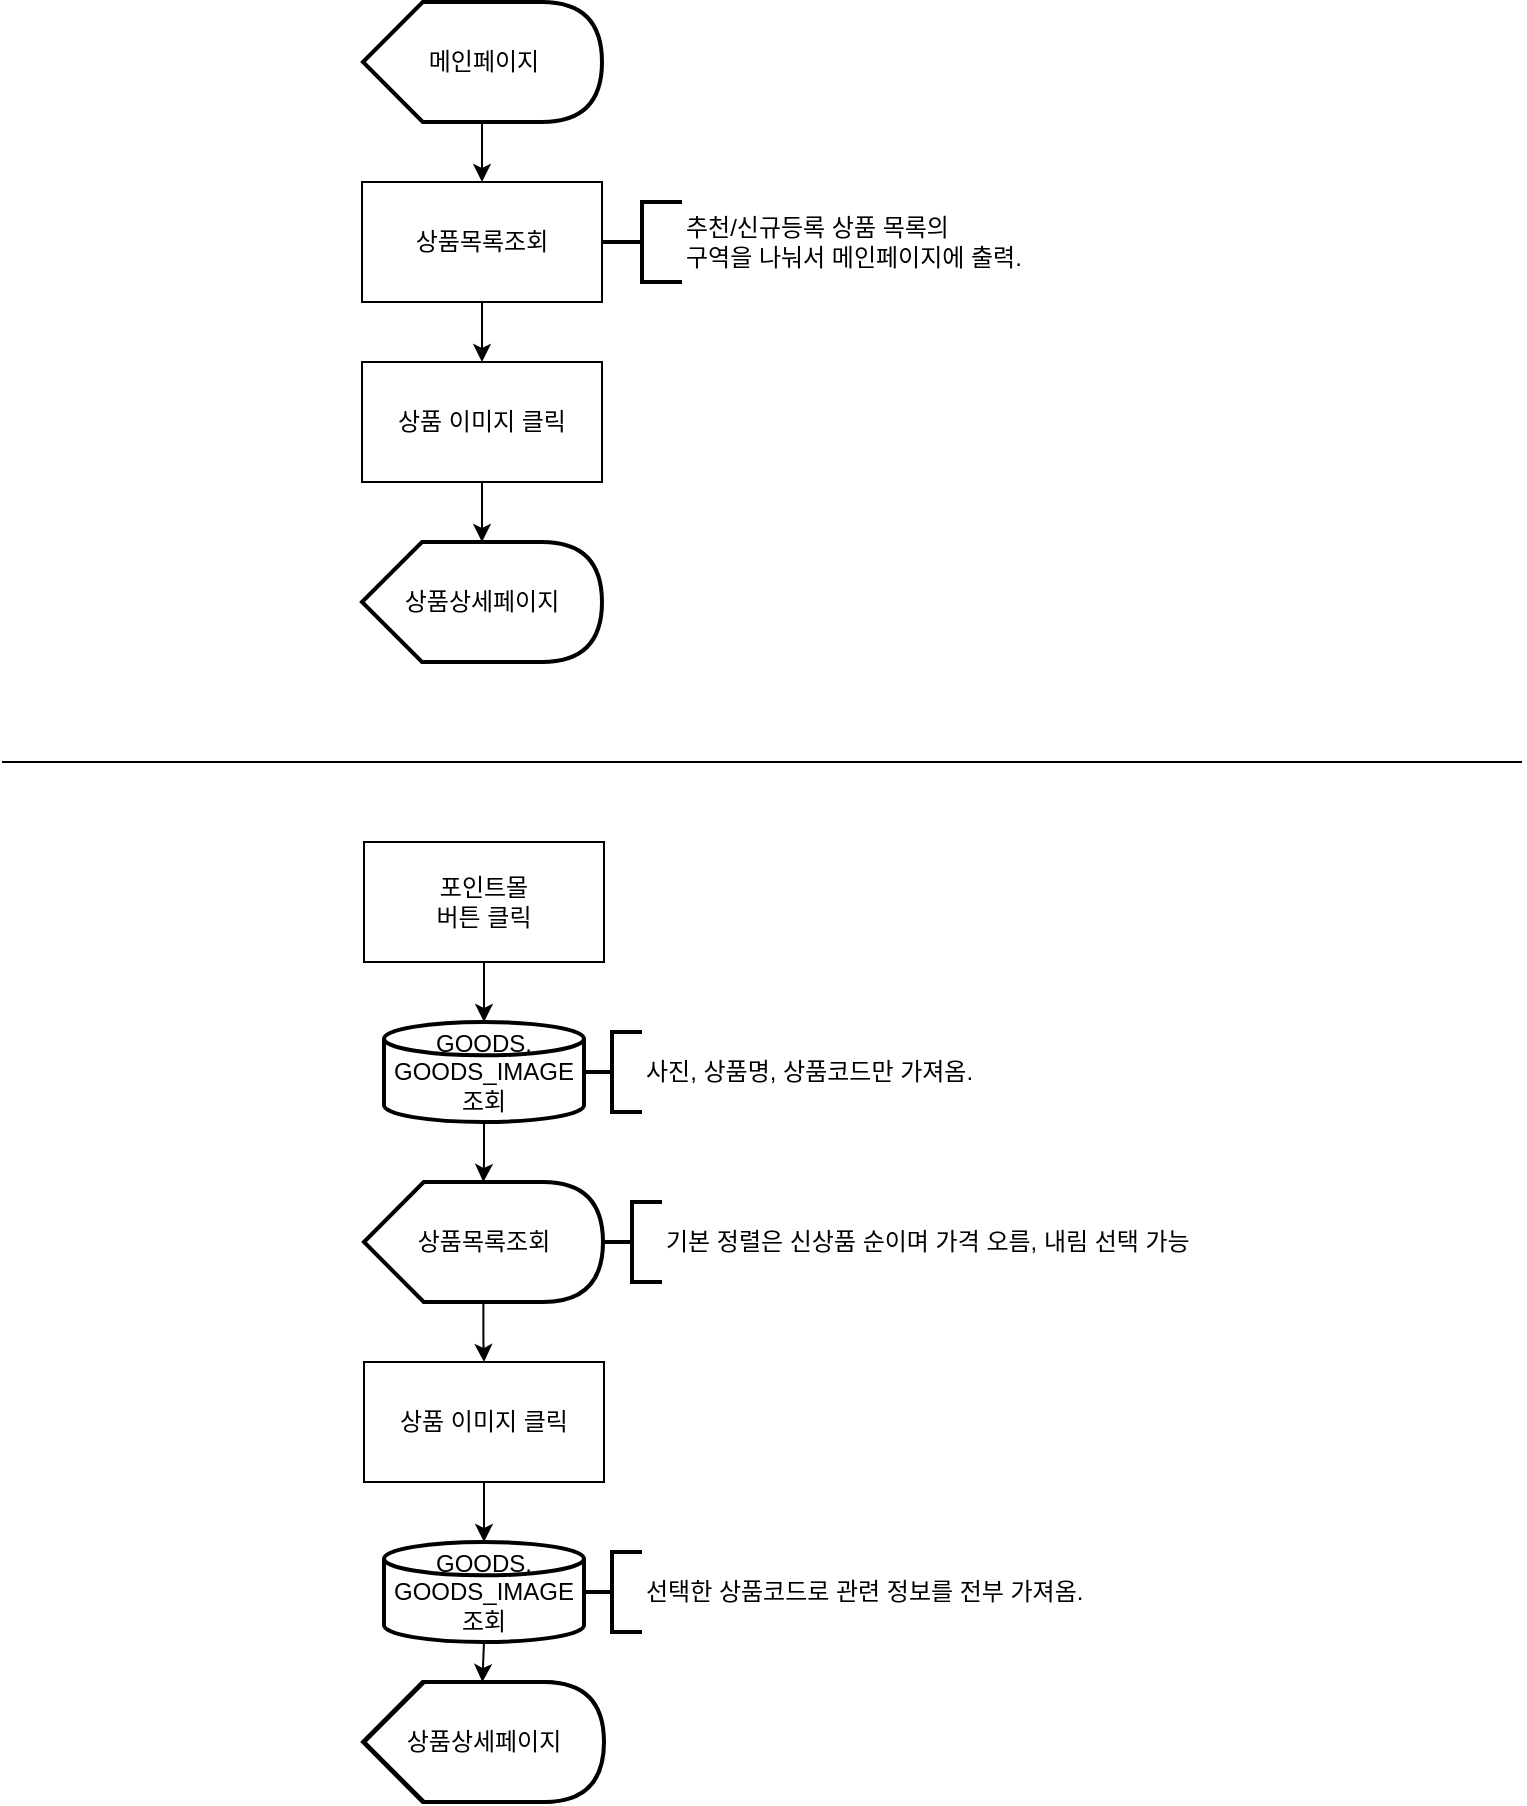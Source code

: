 <mxfile version="15.5.0" type="device" pages="6"><diagram id="kO29sIlTE9yLBkPAzhpK" name="메인페이지/포인트몰"><mxGraphModel dx="2370" dy="63" grid="1" gridSize="10" guides="1" tooltips="1" connect="1" arrows="1" fold="1" page="1" pageScale="1" pageWidth="827" pageHeight="1169" background="#ffffff" math="0" shadow="0"><root><mxCell id="LjQrnn-8D2a1syw8tV6W-0"/><mxCell id="LjQrnn-8D2a1syw8tV6W-1" parent="LjQrnn-8D2a1syw8tV6W-0"/><mxCell id="xCaW9f5gHV6wpn2OLteA-0" style="edgeStyle=orthogonalEdgeStyle;rounded=0;orthogonalLoop=1;jettySize=auto;html=1;entryX=0.5;entryY=0;entryDx=0;entryDy=0;exitX=0.498;exitY=1;exitDx=0;exitDy=0;exitPerimeter=0;" edge="1" parent="LjQrnn-8D2a1syw8tV6W-1" source="xCaW9f5gHV6wpn2OLteA-16" target="xCaW9f5gHV6wpn2OLteA-2"><mxGeometry relative="1" as="geometry"><mxPoint x="270.0" y="1300" as="sourcePoint"/></mxGeometry></mxCell><mxCell id="xCaW9f5gHV6wpn2OLteA-1" style="edgeStyle=orthogonalEdgeStyle;rounded=0;orthogonalLoop=1;jettySize=auto;html=1;exitX=0.5;exitY=1;exitDx=0;exitDy=0;entryX=0.5;entryY=0;entryDx=0;entryDy=0;" edge="1" parent="LjQrnn-8D2a1syw8tV6W-1" source="xCaW9f5gHV6wpn2OLteA-2" target="xCaW9f5gHV6wpn2OLteA-4"><mxGeometry relative="1" as="geometry"/></mxCell><mxCell id="xCaW9f5gHV6wpn2OLteA-2" value="상품목록조회" style="rounded=0;whiteSpace=wrap;html=1;" vertex="1" parent="LjQrnn-8D2a1syw8tV6W-1"><mxGeometry x="210" y="1350" width="120" height="60" as="geometry"/></mxCell><mxCell id="xCaW9f5gHV6wpn2OLteA-3" value="" style="edgeStyle=orthogonalEdgeStyle;rounded=0;orthogonalLoop=1;jettySize=auto;html=1;entryX=0;entryY=0;entryDx=60;entryDy=0;entryPerimeter=0;" edge="1" parent="LjQrnn-8D2a1syw8tV6W-1" source="xCaW9f5gHV6wpn2OLteA-4" target="kMriUNNBdqX5qZQJ33af-0"><mxGeometry relative="1" as="geometry"><mxPoint x="269.688" y="1530" as="targetPoint"/></mxGeometry></mxCell><mxCell id="xCaW9f5gHV6wpn2OLteA-4" value="상품 이미지 클릭" style="rounded=0;whiteSpace=wrap;html=1;" vertex="1" parent="LjQrnn-8D2a1syw8tV6W-1"><mxGeometry x="210" y="1440" width="120" height="60" as="geometry"/></mxCell><mxCell id="xCaW9f5gHV6wpn2OLteA-15" value="추천/신규등록 상품 목록의&lt;br&gt;구역을 나눠서 메인페이지에 출력." style="strokeWidth=2;html=1;shape=mxgraph.flowchart.annotation_2;align=left;labelPosition=right;pointerEvents=1;" vertex="1" parent="LjQrnn-8D2a1syw8tV6W-1"><mxGeometry x="330" y="1360" width="40" height="40" as="geometry"/></mxCell><mxCell id="xCaW9f5gHV6wpn2OLteA-16" value="메인페이지" style="shape=display;whiteSpace=wrap;html=1;rounded=0;strokeWidth=2;" vertex="1" parent="LjQrnn-8D2a1syw8tV6W-1"><mxGeometry x="210.5" y="1260" width="119.5" height="60" as="geometry"/></mxCell><mxCell id="kMriUNNBdqX5qZQJ33af-0" value="상품상세페이지" style="shape=display;whiteSpace=wrap;html=1;rounded=0;strokeWidth=2;" vertex="1" parent="LjQrnn-8D2a1syw8tV6W-1"><mxGeometry x="210" y="1530" width="120" height="60" as="geometry"/></mxCell><mxCell id="kMriUNNBdqX5qZQJ33af-2" value="" style="endArrow=none;html=1;rounded=0;edgeStyle=orthogonalEdgeStyle;" edge="1" parent="LjQrnn-8D2a1syw8tV6W-1"><mxGeometry relative="1" as="geometry"><mxPoint x="30" y="1640" as="sourcePoint"/><mxPoint x="790" y="1640" as="targetPoint"/></mxGeometry></mxCell><mxCell id="qRiSytDryQWXDs__zFV5-0" style="edgeStyle=orthogonalEdgeStyle;rounded=0;orthogonalLoop=1;jettySize=auto;html=1;exitX=0.5;exitY=1;exitDx=0;exitDy=0;entryX=0.5;entryY=0;entryDx=0;entryDy=0;entryPerimeter=0;" edge="1" parent="LjQrnn-8D2a1syw8tV6W-1" source="qRiSytDryQWXDs__zFV5-1" target="qRiSytDryQWXDs__zFV5-3"><mxGeometry relative="1" as="geometry"/></mxCell><mxCell id="qRiSytDryQWXDs__zFV5-1" value="포인트몰&lt;br&gt;버튼 클릭" style="rounded=0;whiteSpace=wrap;html=1;" vertex="1" parent="LjQrnn-8D2a1syw8tV6W-1"><mxGeometry x="211" y="1680" width="120" height="60" as="geometry"/></mxCell><mxCell id="qRiSytDryQWXDs__zFV5-2" value="" style="edgeStyle=orthogonalEdgeStyle;rounded=0;orthogonalLoop=1;jettySize=auto;html=1;entryX=0;entryY=0;entryDx=59.688;entryDy=0;entryPerimeter=0;" edge="1" parent="LjQrnn-8D2a1syw8tV6W-1" source="qRiSytDryQWXDs__zFV5-3" target="qRiSytDryQWXDs__zFV5-14"><mxGeometry relative="1" as="geometry"><mxPoint x="271" y="1910" as="targetPoint"/></mxGeometry></mxCell><mxCell id="qRiSytDryQWXDs__zFV5-3" value="GOODS, GOODS_IMAGE&lt;br&gt;조회" style="strokeWidth=2;html=1;shape=mxgraph.flowchart.database;whiteSpace=wrap;" vertex="1" parent="LjQrnn-8D2a1syw8tV6W-1"><mxGeometry x="221" y="1770" width="100" height="50" as="geometry"/></mxCell><mxCell id="qRiSytDryQWXDs__zFV5-4" value="" style="edgeStyle=orthogonalEdgeStyle;rounded=0;orthogonalLoop=1;jettySize=auto;html=1;exitX=0;exitY=0;exitDx=59.688;exitDy=60;exitPerimeter=0;" edge="1" parent="LjQrnn-8D2a1syw8tV6W-1" source="qRiSytDryQWXDs__zFV5-14" target="qRiSytDryQWXDs__zFV5-5"><mxGeometry relative="1" as="geometry"><mxPoint x="271" y="1970" as="sourcePoint"/></mxGeometry></mxCell><mxCell id="qRiSytDryQWXDs__zFV5-5" value="상품 이미지 클릭" style="whiteSpace=wrap;html=1;strokeWidth=1;" vertex="1" parent="LjQrnn-8D2a1syw8tV6W-1"><mxGeometry x="211" y="1940" width="120" height="60" as="geometry"/></mxCell><mxCell id="qRiSytDryQWXDs__zFV5-6" value="기본 정렬은 신상품 순이며 가격 오름, 내림 선택 가능" style="strokeWidth=2;html=1;shape=mxgraph.flowchart.annotation_2;align=left;labelPosition=right;pointerEvents=1;" vertex="1" parent="LjQrnn-8D2a1syw8tV6W-1"><mxGeometry x="330" y="1860" width="30" height="40" as="geometry"/></mxCell><mxCell id="qRiSytDryQWXDs__zFV5-7" value="GOODS,&lt;br&gt;GOODS_IMAGE&lt;br&gt;조회" style="strokeWidth=2;html=1;shape=mxgraph.flowchart.database;whiteSpace=wrap;" vertex="1" parent="LjQrnn-8D2a1syw8tV6W-1"><mxGeometry x="221" y="2030" width="100" height="50" as="geometry"/></mxCell><mxCell id="qRiSytDryQWXDs__zFV5-8" value="상품상세페이지" style="shape=display;whiteSpace=wrap;html=1;rounded=0;strokeWidth=2;" vertex="1" parent="LjQrnn-8D2a1syw8tV6W-1"><mxGeometry x="210.5" y="2100" width="119.5" height="60" as="geometry"/></mxCell><mxCell id="qRiSytDryQWXDs__zFV5-9" value="" style="edgeStyle=orthogonalEdgeStyle;rounded=0;orthogonalLoop=1;jettySize=auto;html=1;exitX=0.5;exitY=1;exitDx=0;exitDy=0;entryX=0.5;entryY=0;entryDx=0;entryDy=0;entryPerimeter=0;" edge="1" parent="LjQrnn-8D2a1syw8tV6W-1" source="qRiSytDryQWXDs__zFV5-5" target="qRiSytDryQWXDs__zFV5-7"><mxGeometry relative="1" as="geometry"><mxPoint x="269.71" y="2000" as="sourcePoint"/><mxPoint x="269.71" y="2060" as="targetPoint"/></mxGeometry></mxCell><mxCell id="qRiSytDryQWXDs__zFV5-10" value="" style="edgeStyle=orthogonalEdgeStyle;rounded=0;orthogonalLoop=1;jettySize=auto;html=1;exitX=0.5;exitY=1;exitDx=0;exitDy=0;entryX=0;entryY=0;entryDx=59.688;entryDy=0;entryPerimeter=0;exitPerimeter=0;" edge="1" parent="LjQrnn-8D2a1syw8tV6W-1" source="qRiSytDryQWXDs__zFV5-7" target="qRiSytDryQWXDs__zFV5-8"><mxGeometry relative="1" as="geometry"><mxPoint x="269.76" y="2080" as="sourcePoint"/><mxPoint x="269.76" y="2142" as="targetPoint"/></mxGeometry></mxCell><mxCell id="qRiSytDryQWXDs__zFV5-11" value="상품상세페이지" style="shape=display;whiteSpace=wrap;html=1;rounded=0;strokeWidth=2;" vertex="1" parent="LjQrnn-8D2a1syw8tV6W-1"><mxGeometry x="211" y="2100" width="120" height="60" as="geometry"/></mxCell><mxCell id="qRiSytDryQWXDs__zFV5-12" value="사진, 상품명, 상품코드만 가져옴." style="strokeWidth=2;html=1;shape=mxgraph.flowchart.annotation_2;align=left;labelPosition=right;pointerEvents=1;" vertex="1" parent="LjQrnn-8D2a1syw8tV6W-1"><mxGeometry x="320" y="1775" width="30" height="40" as="geometry"/></mxCell><mxCell id="qRiSytDryQWXDs__zFV5-13" value="선택한 상품코드로 관련 정보를 전부 가져옴." style="strokeWidth=2;html=1;shape=mxgraph.flowchart.annotation_2;align=left;labelPosition=right;pointerEvents=1;" vertex="1" parent="LjQrnn-8D2a1syw8tV6W-1"><mxGeometry x="320" y="2035" width="30" height="40" as="geometry"/></mxCell><mxCell id="qRiSytDryQWXDs__zFV5-14" value="상품목록조회" style="shape=display;whiteSpace=wrap;html=1;rounded=0;strokeWidth=2;" vertex="1" parent="LjQrnn-8D2a1syw8tV6W-1"><mxGeometry x="211" y="1850" width="119.5" height="60" as="geometry"/></mxCell></root></mxGraphModel></diagram><diagram id="T0uIHZ1XDDzLZan-LsrJ" name="주문상세"><mxGraphModel dx="1185" dy="-553" grid="1" gridSize="10" guides="1" tooltips="1" connect="1" arrows="1" fold="1" page="1" pageScale="1" pageWidth="827" pageHeight="1169" background="#ffffff" math="0" shadow="0"><root><mxCell id="ksm-U7T30ARkmZqm5R5_-0"/><mxCell id="ksm-U7T30ARkmZqm5R5_-1" parent="ksm-U7T30ARkmZqm5R5_-0"/><mxCell id="SuqfrvPblAvpJZuUzazK-0" value="" style="edgeStyle=orthogonalEdgeStyle;rounded=0;orthogonalLoop=1;jettySize=auto;html=1;exitX=0;exitY=0;exitDx=59.688;exitDy=60;exitPerimeter=0;" edge="1" parent="ksm-U7T30ARkmZqm5R5_-1" source="SuqfrvPblAvpJZuUzazK-40" target="SuqfrvPblAvpJZuUzazK-2"><mxGeometry relative="1" as="geometry"><mxPoint x="185" y="1380" as="sourcePoint"/></mxGeometry></mxCell><mxCell id="SuqfrvPblAvpJZuUzazK-1" style="edgeStyle=orthogonalEdgeStyle;rounded=0;orthogonalLoop=1;jettySize=auto;html=1;exitX=0.5;exitY=1;exitDx=0;exitDy=0;entryX=0.5;entryY=0;entryDx=0;entryDy=0;" edge="1" parent="ksm-U7T30ARkmZqm5R5_-1" source="SuqfrvPblAvpJZuUzazK-2" target="SuqfrvPblAvpJZuUzazK-8"><mxGeometry relative="1" as="geometry"/></mxCell><mxCell id="SuqfrvPblAvpJZuUzazK-2" value="구매하기&lt;br&gt;버튼 클릭" style="rounded=0;whiteSpace=wrap;html=1;" vertex="1" parent="ksm-U7T30ARkmZqm5R5_-1"><mxGeometry x="125.5" y="1370" width="120" height="60" as="geometry"/></mxCell><mxCell id="SuqfrvPblAvpJZuUzazK-3" value="NO" style="edgeStyle=orthogonalEdgeStyle;rounded=0;orthogonalLoop=1;jettySize=auto;html=1;exitX=1;exitY=0.5;exitDx=0;exitDy=0;entryX=1;entryY=0.5;entryDx=0;entryDy=0;entryPerimeter=0;" edge="1" parent="ksm-U7T30ARkmZqm5R5_-1" source="SuqfrvPblAvpJZuUzazK-5" target="SuqfrvPblAvpJZuUzazK-40"><mxGeometry x="-0.942" relative="1" as="geometry"><Array as="points"><mxPoint x="675" y="1610"/><mxPoint x="675" y="1310"/></Array><mxPoint as="offset"/><mxPoint x="245" y="1350" as="targetPoint"/></mxGeometry></mxCell><mxCell id="SuqfrvPblAvpJZuUzazK-4" value="YES" style="edgeStyle=orthogonalEdgeStyle;rounded=0;orthogonalLoop=1;jettySize=auto;html=1;exitX=0.5;exitY=1;exitDx=0;exitDy=0;entryX=0;entryY=0;entryDx=60;entryDy=0;entryPerimeter=0;" edge="1" parent="ksm-U7T30ARkmZqm5R5_-1" source="SuqfrvPblAvpJZuUzazK-5" target="SuqfrvPblAvpJZuUzazK-41"><mxGeometry relative="1" as="geometry"><mxPoint x="185" y="1700" as="targetPoint"/><Array as="points"/><mxPoint as="offset"/></mxGeometry></mxCell><mxCell id="SuqfrvPblAvpJZuUzazK-5" value="보유 포인트가&lt;br&gt;상품 가격보다&lt;br&gt;더 많은가?" style="rhombus;whiteSpace=wrap;html=1;" vertex="1" parent="ksm-U7T30ARkmZqm5R5_-1"><mxGeometry x="120" y="1570" width="130" height="80" as="geometry"/></mxCell><mxCell id="SuqfrvPblAvpJZuUzazK-6" value="YES" style="edgeStyle=orthogonalEdgeStyle;rounded=0;orthogonalLoop=1;jettySize=auto;html=1;exitX=0.5;exitY=1;exitDx=0;exitDy=0;entryX=0.5;entryY=0;entryDx=0;entryDy=0;" edge="1" parent="ksm-U7T30ARkmZqm5R5_-1" source="SuqfrvPblAvpJZuUzazK-8" target="SuqfrvPblAvpJZuUzazK-5"><mxGeometry x="-0.208" y="1" relative="1" as="geometry"><mxPoint as="offset"/></mxGeometry></mxCell><mxCell id="SuqfrvPblAvpJZuUzazK-7" value="NO" style="edgeStyle=orthogonalEdgeStyle;rounded=0;orthogonalLoop=1;jettySize=auto;html=1;exitX=1;exitY=0.5;exitDx=0;exitDy=0;entryX=0;entryY=0.5;entryDx=0;entryDy=0;" edge="1" parent="ksm-U7T30ARkmZqm5R5_-1" source="SuqfrvPblAvpJZuUzazK-8" target="SuqfrvPblAvpJZuUzazK-39"><mxGeometry x="-0.176" relative="1" as="geometry"><mxPoint x="335.5" y="1580" as="targetPoint"/><mxPoint as="offset"/></mxGeometry></mxCell><mxCell id="SuqfrvPblAvpJZuUzazK-8" value="로그인 상태인가?" style="rhombus;whiteSpace=wrap;html=1;" vertex="1" parent="ksm-U7T30ARkmZqm5R5_-1"><mxGeometry x="120.5" y="1460" width="130" height="80" as="geometry"/></mxCell><mxCell id="SuqfrvPblAvpJZuUzazK-9" value="'로그인이 필요합니다.'를 &lt;br&gt;스크립트로 보여주고 페이지이동." style="strokeWidth=2;html=1;shape=mxgraph.flowchart.annotation_2;align=left;labelPosition=right;pointerEvents=1;" vertex="1" parent="ksm-U7T30ARkmZqm5R5_-1"><mxGeometry x="385" y="1480" width="40" height="40" as="geometry"/></mxCell><mxCell id="SuqfrvPblAvpJZuUzazK-10" style="edgeStyle=orthogonalEdgeStyle;rounded=0;orthogonalLoop=1;jettySize=auto;html=1;exitX=0.5;exitY=1;exitDx=0;exitDy=0;entryX=0.5;entryY=0;entryDx=0;entryDy=0;" edge="1" parent="ksm-U7T30ARkmZqm5R5_-1" source="SuqfrvPblAvpJZuUzazK-11" target="SuqfrvPblAvpJZuUzazK-26"><mxGeometry relative="1" as="geometry"/></mxCell><mxCell id="SuqfrvPblAvpJZuUzazK-11" value="본인인증fn" style="shape=process;whiteSpace=wrap;html=1;backgroundOutline=1;rounded=0;strokeWidth=1;" vertex="1" parent="ksm-U7T30ARkmZqm5R5_-1"><mxGeometry x="125" y="2550" width="120" height="60" as="geometry"/></mxCell><mxCell id="SuqfrvPblAvpJZuUzazK-12" value="" style="edgeStyle=orthogonalEdgeStyle;rounded=0;orthogonalLoop=1;jettySize=auto;html=1;entryX=0;entryY=0;entryDx=59.688;entryDy=0;entryPerimeter=0;" edge="1" parent="ksm-U7T30ARkmZqm5R5_-1" source="SuqfrvPblAvpJZuUzazK-13" target="SuqfrvPblAvpJZuUzazK-38"><mxGeometry relative="1" as="geometry"><mxPoint x="185" y="2981" as="targetPoint"/></mxGeometry></mxCell><mxCell id="SuqfrvPblAvpJZuUzazK-13" value="GOODS_SALSE&lt;br&gt;입력" style="strokeWidth=2;html=1;shape=mxgraph.flowchart.database;whiteSpace=wrap;" vertex="1" parent="ksm-U7T30ARkmZqm5R5_-1"><mxGeometry x="136.5" y="2750" width="100" height="50" as="geometry"/></mxCell><mxCell id="SuqfrvPblAvpJZuUzazK-14" style="edgeStyle=orthogonalEdgeStyle;rounded=0;orthogonalLoop=1;jettySize=auto;html=1;exitX=0;exitY=0;exitDx=60;exitDy=60;entryX=0.498;entryY=0;entryDx=0;entryDy=0;entryPerimeter=0;exitPerimeter=0;" edge="1" parent="ksm-U7T30ARkmZqm5R5_-1" source="SuqfrvPblAvpJZuUzazK-41" target="SuqfrvPblAvpJZuUzazK-16"><mxGeometry relative="1" as="geometry"><mxPoint x="185" y="1760" as="sourcePoint"/><mxPoint x="184.75" y="1819" as="targetPoint"/></mxGeometry></mxCell><mxCell id="SuqfrvPblAvpJZuUzazK-15" value="NO" style="edgeStyle=orthogonalEdgeStyle;rounded=0;orthogonalLoop=1;jettySize=auto;html=1;entryX=0.5;entryY=0;entryDx=0;entryDy=0;" edge="1" parent="ksm-U7T30ARkmZqm5R5_-1" source="SuqfrvPblAvpJZuUzazK-16" target="SuqfrvPblAvpJZuUzazK-20"><mxGeometry x="-0.259" relative="1" as="geometry"><mxPoint x="336.25" y="1810" as="targetPoint"/><mxPoint as="offset"/><Array as="points"><mxPoint x="394" y="1810"/></Array></mxGeometry></mxCell><mxCell id="SuqfrvPblAvpJZuUzazK-16" value="회원정보에 &lt;br&gt;주소정보가&lt;br&gt;존재하는가?" style="rhombus;whiteSpace=wrap;html=1;" vertex="1" parent="ksm-U7T30ARkmZqm5R5_-1"><mxGeometry x="120.5" y="1770" width="130" height="80" as="geometry"/></mxCell><mxCell id="SuqfrvPblAvpJZuUzazK-17" value="" style="edgeStyle=orthogonalEdgeStyle;rounded=0;orthogonalLoop=1;jettySize=auto;html=1;entryX=0.5;entryY=0;entryDx=0;entryDy=0;" edge="1" parent="ksm-U7T30ARkmZqm5R5_-1" source="SuqfrvPblAvpJZuUzazK-18" target="SuqfrvPblAvpJZuUzazK-28"><mxGeometry relative="1" as="geometry"/></mxCell><mxCell id="SuqfrvPblAvpJZuUzazK-18" value="회원정보에서&lt;br&gt;주소 가져오기" style="rounded=0;whiteSpace=wrap;html=1;" vertex="1" parent="ksm-U7T30ARkmZqm5R5_-1"><mxGeometry x="125.5" y="1890" width="120" height="60" as="geometry"/></mxCell><mxCell id="SuqfrvPblAvpJZuUzazK-19" style="edgeStyle=none;rounded=0;orthogonalLoop=1;jettySize=auto;html=1;exitX=0.5;exitY=1;exitDx=0;exitDy=0;entryX=0.5;entryY=0;entryDx=0;entryDy=0;shadow=0;" edge="1" parent="ksm-U7T30ARkmZqm5R5_-1" source="SuqfrvPblAvpJZuUzazK-20" target="SuqfrvPblAvpJZuUzazK-22"><mxGeometry relative="1" as="geometry"/></mxCell><mxCell id="SuqfrvPblAvpJZuUzazK-20" value="'우편번호찾기'&lt;br&gt;버튼 클릭" style="rounded=0;whiteSpace=wrap;html=1;" vertex="1" parent="ksm-U7T30ARkmZqm5R5_-1"><mxGeometry x="334.75" y="1990" width="120" height="60" as="geometry"/></mxCell><mxCell id="SuqfrvPblAvpJZuUzazK-21" value="" style="edgeStyle=orthogonalEdgeStyle;rounded=0;orthogonalLoop=1;jettySize=auto;html=1;" edge="1" parent="ksm-U7T30ARkmZqm5R5_-1" source="SuqfrvPblAvpJZuUzazK-22" target="SuqfrvPblAvpJZuUzazK-43"><mxGeometry relative="1" as="geometry"/></mxCell><mxCell id="SuqfrvPblAvpJZuUzazK-22" value="주소 검색" style="rounded=0;whiteSpace=wrap;html=1;" vertex="1" parent="ksm-U7T30ARkmZqm5R5_-1"><mxGeometry x="334.75" y="2078" width="120" height="60" as="geometry"/></mxCell><mxCell id="SuqfrvPblAvpJZuUzazK-23" value="주소 API 사용" style="strokeWidth=2;html=1;shape=mxgraph.flowchart.annotation_2;align=left;labelPosition=right;pointerEvents=1;rotation=0;" vertex="1" parent="ksm-U7T30ARkmZqm5R5_-1"><mxGeometry x="454.75" y="2088" width="30" height="40" as="geometry"/></mxCell><mxCell id="SuqfrvPblAvpJZuUzazK-24" value="YES" style="edgeStyle=orthogonalEdgeStyle;rounded=0;orthogonalLoop=1;jettySize=auto;html=1;exitX=0.5;exitY=1;exitDx=0;exitDy=0;entryX=0.5;entryY=0;entryDx=0;entryDy=0;entryPerimeter=0;" edge="1" parent="ksm-U7T30ARkmZqm5R5_-1" source="SuqfrvPblAvpJZuUzazK-26" target="SuqfrvPblAvpJZuUzazK-13"><mxGeometry x="-0.25" relative="1" as="geometry"><mxPoint as="offset"/></mxGeometry></mxCell><mxCell id="SuqfrvPblAvpJZuUzazK-25" value="NO" style="edgeStyle=orthogonalEdgeStyle;rounded=0;orthogonalLoop=1;jettySize=auto;html=1;exitX=1;exitY=0.5;exitDx=0;exitDy=0;entryX=1;entryY=0.5;entryDx=0;entryDy=0;shadow=0;entryPerimeter=0;" edge="1" parent="ksm-U7T30ARkmZqm5R5_-1" source="SuqfrvPblAvpJZuUzazK-26" target="SuqfrvPblAvpJZuUzazK-41"><mxGeometry x="-0.964" relative="1" as="geometry"><Array as="points"><mxPoint x="675" y="2680"/><mxPoint x="675" y="1710"/></Array><mxPoint as="offset"/><mxPoint x="245" y="1730" as="targetPoint"/></mxGeometry></mxCell><mxCell id="SuqfrvPblAvpJZuUzazK-26" value="myself=true" style="rhombus;whiteSpace=wrap;html=1;" vertex="1" parent="ksm-U7T30ARkmZqm5R5_-1"><mxGeometry x="121.5" y="2640" width="130" height="80" as="geometry"/></mxCell><mxCell id="SuqfrvPblAvpJZuUzazK-27" value="NO" style="rounded=0;orthogonalLoop=1;jettySize=auto;html=1;exitX=1;exitY=0.5;exitDx=0;exitDy=0;entryX=0;entryY=0.5;entryDx=0;entryDy=0;shadow=0;" edge="1" parent="ksm-U7T30ARkmZqm5R5_-1" source="SuqfrvPblAvpJZuUzazK-28" target="SuqfrvPblAvpJZuUzazK-20"><mxGeometry x="-0.496" y="-5" relative="1" as="geometry"><mxPoint x="336.25" y="1920" as="targetPoint"/><mxPoint as="offset"/></mxGeometry></mxCell><mxCell id="SuqfrvPblAvpJZuUzazK-28" value="기존 주소를&lt;br&gt;배송지로&lt;br&gt;사용할것인가?" style="rhombus;whiteSpace=wrap;html=1;" vertex="1" parent="ksm-U7T30ARkmZqm5R5_-1"><mxGeometry x="121.5" y="1980" width="130" height="80" as="geometry"/></mxCell><mxCell id="SuqfrvPblAvpJZuUzazK-29" value="YES" style="edgeStyle=orthogonalEdgeStyle;rounded=0;orthogonalLoop=1;jettySize=auto;html=1;exitX=0.5;exitY=1;exitDx=0;exitDy=0;entryX=0.5;entryY=0;entryDx=0;entryDy=0;" edge="1" parent="ksm-U7T30ARkmZqm5R5_-1" source="SuqfrvPblAvpJZuUzazK-16" target="SuqfrvPblAvpJZuUzazK-18"><mxGeometry x="-0.199" relative="1" as="geometry"><mxPoint x="184.92" y="1850" as="sourcePoint"/><mxPoint x="184.91" y="1900" as="targetPoint"/><Array as="points"><mxPoint x="186" y="1880"/><mxPoint x="186" y="1880"/></Array><mxPoint as="offset"/></mxGeometry></mxCell><mxCell id="SuqfrvPblAvpJZuUzazK-30" value="YES" style="edgeStyle=orthogonalEdgeStyle;rounded=0;orthogonalLoop=1;jettySize=auto;html=1;exitX=0.5;exitY=1;exitDx=0;exitDy=0;entryX=0.5;entryY=0;entryDx=0;entryDy=0;entryPerimeter=0;" edge="1" parent="ksm-U7T30ARkmZqm5R5_-1" source="SuqfrvPblAvpJZuUzazK-28" target="SuqfrvPblAvpJZuUzazK-45"><mxGeometry x="-0.205" relative="1" as="geometry"><mxPoint x="185.01" y="1980" as="sourcePoint"/><mxPoint x="185" y="2350" as="targetPoint"/><Array as="points"/><mxPoint as="offset"/></mxGeometry></mxCell><mxCell id="SuqfrvPblAvpJZuUzazK-31" value="NO" style="edgeStyle=orthogonalEdgeStyle;rounded=0;orthogonalLoop=1;jettySize=auto;html=1;exitX=1;exitY=0.5;exitDx=0;exitDy=0;shadow=0;entryX=1;entryY=0.5;entryDx=0;entryDy=0;" edge="1" parent="ksm-U7T30ARkmZqm5R5_-1" source="SuqfrvPblAvpJZuUzazK-33" target="SuqfrvPblAvpJZuUzazK-43"><mxGeometry x="-0.836" relative="1" as="geometry"><mxPoint x="525" y="2140" as="targetPoint"/><Array as="points"><mxPoint x="525" y="2290"/><mxPoint x="525" y="2200"/></Array><mxPoint as="offset"/></mxGeometry></mxCell><mxCell id="SuqfrvPblAvpJZuUzazK-32" value="YES" style="edgeStyle=orthogonalEdgeStyle;rounded=0;orthogonalLoop=1;jettySize=auto;html=1;exitX=0.5;exitY=1;exitDx=0;exitDy=0;entryX=1;entryY=0.5;entryDx=0;entryDy=0;entryPerimeter=0;" edge="1" parent="ksm-U7T30ARkmZqm5R5_-1" source="SuqfrvPblAvpJZuUzazK-33" target="SuqfrvPblAvpJZuUzazK-45"><mxGeometry x="-0.824" relative="1" as="geometry"><mxPoint as="offset"/></mxGeometry></mxCell><mxCell id="SuqfrvPblAvpJZuUzazK-33" value="상세주소를&lt;br&gt;입력했는가?" style="rhombus;whiteSpace=wrap;html=1;" vertex="1" parent="ksm-U7T30ARkmZqm5R5_-1"><mxGeometry x="329" y="2250" width="130" height="80" as="geometry"/></mxCell><mxCell id="SuqfrvPblAvpJZuUzazK-34" value="YES" style="edgeStyle=orthogonalEdgeStyle;rounded=0;orthogonalLoop=1;jettySize=auto;html=1;exitX=0.5;exitY=1;exitDx=0;exitDy=0;shadow=0;entryX=0.5;entryY=0;entryDx=0;entryDy=0;" edge="1" parent="ksm-U7T30ARkmZqm5R5_-1" source="SuqfrvPblAvpJZuUzazK-36" target="SuqfrvPblAvpJZuUzazK-11"><mxGeometry x="-0.2" y="1" relative="1" as="geometry"><mxPoint x="185" y="2540" as="targetPoint"/><mxPoint as="offset"/></mxGeometry></mxCell><mxCell id="SuqfrvPblAvpJZuUzazK-35" value="NO" style="edgeStyle=orthogonalEdgeStyle;rounded=0;orthogonalLoop=1;jettySize=auto;html=1;shadow=0;entryX=0;entryY=0.5;entryDx=0;entryDy=0;entryPerimeter=0;" edge="1" parent="ksm-U7T30ARkmZqm5R5_-1" source="SuqfrvPblAvpJZuUzazK-36" target="SuqfrvPblAvpJZuUzazK-37"><mxGeometry x="-0.395" relative="1" as="geometry"><mxPoint x="335.25" y="2470" as="targetPoint"/><mxPoint as="offset"/></mxGeometry></mxCell><mxCell id="SuqfrvPblAvpJZuUzazK-36" value="취소버튼을&lt;br&gt;클릭 안했는가?" style="rhombus;whiteSpace=wrap;html=1;" vertex="1" parent="ksm-U7T30ARkmZqm5R5_-1"><mxGeometry x="120.5" y="2430" width="130" height="80" as="geometry"/></mxCell><mxCell id="SuqfrvPblAvpJZuUzazK-37" value="상품목록조회" style="shape=display;whiteSpace=wrap;html=1;rounded=0;strokeWidth=2;" vertex="1" parent="ksm-U7T30ARkmZqm5R5_-1"><mxGeometry x="344" y="2440" width="120" height="60" as="geometry"/></mxCell><mxCell id="SuqfrvPblAvpJZuUzazK-38" value="마이페이지-&lt;br&gt;주문상세내역&lt;br&gt;페이지" style="shape=display;whiteSpace=wrap;html=1;rounded=0;strokeWidth=2;" vertex="1" parent="ksm-U7T30ARkmZqm5R5_-1"><mxGeometry x="126.5" y="2830" width="120" height="60" as="geometry"/></mxCell><mxCell id="SuqfrvPblAvpJZuUzazK-39" value="로그인&lt;br&gt;페이지" style="ellipse;whiteSpace=wrap;html=1;aspect=fixed;rounded=0;shadow=0;strokeWidth=2;" vertex="1" parent="ksm-U7T30ARkmZqm5R5_-1"><mxGeometry x="315" y="1465" width="70" height="70" as="geometry"/></mxCell><mxCell id="SuqfrvPblAvpJZuUzazK-40" value="상품상세페이지" style="shape=display;whiteSpace=wrap;html=1;rounded=0;strokeWidth=2;" vertex="1" parent="ksm-U7T30ARkmZqm5R5_-1"><mxGeometry x="125" y="1280" width="120" height="60" as="geometry"/></mxCell><mxCell id="SuqfrvPblAvpJZuUzazK-41" value="주문페이지" style="shape=display;whiteSpace=wrap;html=1;rounded=0;strokeWidth=2;" vertex="1" parent="ksm-U7T30ARkmZqm5R5_-1"><mxGeometry x="125" y="1680" width="120" height="60" as="geometry"/></mxCell><mxCell id="SuqfrvPblAvpJZuUzazK-42" style="edgeStyle=orthogonalEdgeStyle;rounded=0;orthogonalLoop=1;jettySize=auto;html=1;exitX=0.5;exitY=1;exitDx=0;exitDy=0;entryX=0.5;entryY=0;entryDx=0;entryDy=0;" edge="1" parent="ksm-U7T30ARkmZqm5R5_-1" source="SuqfrvPblAvpJZuUzazK-43" target="SuqfrvPblAvpJZuUzazK-33"><mxGeometry relative="1" as="geometry"/></mxCell><mxCell id="SuqfrvPblAvpJZuUzazK-43" value="상세주소 입력" style="rounded=0;whiteSpace=wrap;html=1;fillColor=#f8cecc;strokeColor=#b85450;" vertex="1" parent="ksm-U7T30ARkmZqm5R5_-1"><mxGeometry x="334" y="2170" width="120" height="60" as="geometry"/></mxCell><mxCell id="SuqfrvPblAvpJZuUzazK-44" style="edgeStyle=orthogonalEdgeStyle;rounded=0;orthogonalLoop=1;jettySize=auto;html=1;exitX=0.5;exitY=1;exitDx=0;exitDy=0;exitPerimeter=0;entryX=0.5;entryY=0;entryDx=0;entryDy=0;" edge="1" parent="ksm-U7T30ARkmZqm5R5_-1" source="SuqfrvPblAvpJZuUzazK-45" target="SuqfrvPblAvpJZuUzazK-36"><mxGeometry relative="1" as="geometry"/></mxCell><mxCell id="SuqfrvPblAvpJZuUzazK-45" value="" style="verticalLabelPosition=bottom;verticalAlign=top;html=1;shape=mxgraph.flowchart.or;" vertex="1" parent="ksm-U7T30ARkmZqm5R5_-1"><mxGeometry x="166.5" y="2350" width="40" height="40" as="geometry"/></mxCell></root></mxGraphModel></diagram><diagram name="Copy of 주문상세" id="bQD1uNWkaLO40731JX5o"><mxGraphModel dx="1185" dy="-553" grid="1" gridSize="10" guides="1" tooltips="1" connect="1" arrows="1" fold="1" page="1" pageScale="1" pageWidth="827" pageHeight="1169" background="#ffffff" math="0" shadow="0"><root><mxCell id="RBJiP7yuS4uVNboI-Oh7-0"/><mxCell id="RBJiP7yuS4uVNboI-Oh7-1" parent="RBJiP7yuS4uVNboI-Oh7-0"/><mxCell id="RBJiP7yuS4uVNboI-Oh7-2" value="" style="edgeStyle=orthogonalEdgeStyle;rounded=0;orthogonalLoop=1;jettySize=auto;html=1;exitX=0;exitY=0;exitDx=59.688;exitDy=60;exitPerimeter=0;" edge="1" parent="RBJiP7yuS4uVNboI-Oh7-1" source="RBJiP7yuS4uVNboI-Oh7-42" target="RBJiP7yuS4uVNboI-Oh7-4"><mxGeometry relative="1" as="geometry"><mxPoint x="185" y="1380" as="sourcePoint"/></mxGeometry></mxCell><mxCell id="RBJiP7yuS4uVNboI-Oh7-3" style="edgeStyle=orthogonalEdgeStyle;rounded=0;orthogonalLoop=1;jettySize=auto;html=1;exitX=0.5;exitY=1;exitDx=0;exitDy=0;entryX=0.5;entryY=0;entryDx=0;entryDy=0;" edge="1" parent="RBJiP7yuS4uVNboI-Oh7-1" source="RBJiP7yuS4uVNboI-Oh7-4" target="RBJiP7yuS4uVNboI-Oh7-10"><mxGeometry relative="1" as="geometry"/></mxCell><mxCell id="RBJiP7yuS4uVNboI-Oh7-4" value="구매하기&lt;br&gt;버튼 클릭" style="rounded=0;whiteSpace=wrap;html=1;" vertex="1" parent="RBJiP7yuS4uVNboI-Oh7-1"><mxGeometry x="125.5" y="1370" width="120" height="60" as="geometry"/></mxCell><mxCell id="RBJiP7yuS4uVNboI-Oh7-5" value="NO" style="edgeStyle=orthogonalEdgeStyle;rounded=0;orthogonalLoop=1;jettySize=auto;html=1;exitX=1;exitY=0.5;exitDx=0;exitDy=0;entryX=1;entryY=0.5;entryDx=0;entryDy=0;entryPerimeter=0;" edge="1" parent="RBJiP7yuS4uVNboI-Oh7-1" source="RBJiP7yuS4uVNboI-Oh7-7" target="RBJiP7yuS4uVNboI-Oh7-42"><mxGeometry x="-0.942" relative="1" as="geometry"><Array as="points"><mxPoint x="675" y="1610"/><mxPoint x="675" y="1310"/></Array><mxPoint as="offset"/><mxPoint x="245" y="1350" as="targetPoint"/></mxGeometry></mxCell><mxCell id="RBJiP7yuS4uVNboI-Oh7-6" value="YES" style="edgeStyle=orthogonalEdgeStyle;rounded=0;orthogonalLoop=1;jettySize=auto;html=1;exitX=0.5;exitY=1;exitDx=0;exitDy=0;entryX=0.5;entryY=0;entryDx=0;entryDy=0;" edge="1" parent="RBJiP7yuS4uVNboI-Oh7-1" source="RBJiP7yuS4uVNboI-Oh7-7" target="RBJiP7yuS4uVNboI-Oh7-49"><mxGeometry relative="1" as="geometry"><mxPoint x="185" y="1680" as="targetPoint"/><Array as="points"/><mxPoint as="offset"/></mxGeometry></mxCell><mxCell id="RBJiP7yuS4uVNboI-Oh7-7" value="보유 포인트가&lt;br&gt;상품 가격보다&lt;br&gt;더 많은가?" style="rhombus;whiteSpace=wrap;html=1;" vertex="1" parent="RBJiP7yuS4uVNboI-Oh7-1"><mxGeometry x="120" y="1570" width="130" height="80" as="geometry"/></mxCell><mxCell id="RBJiP7yuS4uVNboI-Oh7-8" value="YES" style="edgeStyle=orthogonalEdgeStyle;rounded=0;orthogonalLoop=1;jettySize=auto;html=1;exitX=0.5;exitY=1;exitDx=0;exitDy=0;entryX=0.5;entryY=0;entryDx=0;entryDy=0;" edge="1" parent="RBJiP7yuS4uVNboI-Oh7-1" source="RBJiP7yuS4uVNboI-Oh7-10" target="RBJiP7yuS4uVNboI-Oh7-7"><mxGeometry x="-0.208" y="1" relative="1" as="geometry"><mxPoint as="offset"/></mxGeometry></mxCell><mxCell id="RBJiP7yuS4uVNboI-Oh7-9" value="NO" style="edgeStyle=orthogonalEdgeStyle;rounded=0;orthogonalLoop=1;jettySize=auto;html=1;exitX=1;exitY=0.5;exitDx=0;exitDy=0;entryX=0;entryY=0.5;entryDx=0;entryDy=0;" edge="1" parent="RBJiP7yuS4uVNboI-Oh7-1" source="RBJiP7yuS4uVNboI-Oh7-10" target="RBJiP7yuS4uVNboI-Oh7-41"><mxGeometry x="-0.176" relative="1" as="geometry"><mxPoint x="335.5" y="1580" as="targetPoint"/><mxPoint as="offset"/></mxGeometry></mxCell><mxCell id="RBJiP7yuS4uVNboI-Oh7-10" value="로그인 상태인가?" style="rhombus;whiteSpace=wrap;html=1;" vertex="1" parent="RBJiP7yuS4uVNboI-Oh7-1"><mxGeometry x="120.5" y="1460" width="130" height="80" as="geometry"/></mxCell><mxCell id="RBJiP7yuS4uVNboI-Oh7-11" value="'로그인이 필요합니다.'를 &lt;br&gt;스크립트로 보여주고 페이지이동." style="strokeWidth=2;html=1;shape=mxgraph.flowchart.annotation_2;align=left;labelPosition=right;pointerEvents=1;" vertex="1" parent="RBJiP7yuS4uVNboI-Oh7-1"><mxGeometry x="385" y="1480" width="40" height="40" as="geometry"/></mxCell><mxCell id="RBJiP7yuS4uVNboI-Oh7-12" style="edgeStyle=orthogonalEdgeStyle;rounded=0;orthogonalLoop=1;jettySize=auto;html=1;exitX=0.5;exitY=1;exitDx=0;exitDy=0;entryX=0.5;entryY=0;entryDx=0;entryDy=0;" edge="1" parent="RBJiP7yuS4uVNboI-Oh7-1" source="RBJiP7yuS4uVNboI-Oh7-13" target="RBJiP7yuS4uVNboI-Oh7-28"><mxGeometry relative="1" as="geometry"/></mxCell><mxCell id="RBJiP7yuS4uVNboI-Oh7-13" value="본인인증fn" style="shape=process;whiteSpace=wrap;html=1;backgroundOutline=1;rounded=0;strokeWidth=1;" vertex="1" parent="RBJiP7yuS4uVNboI-Oh7-1"><mxGeometry x="126" y="2220" width="120" height="60" as="geometry"/></mxCell><mxCell id="RBJiP7yuS4uVNboI-Oh7-14" value="" style="edgeStyle=orthogonalEdgeStyle;rounded=0;orthogonalLoop=1;jettySize=auto;html=1;entryX=0;entryY=0;entryDx=59.688;entryDy=0;entryPerimeter=0;" edge="1" parent="RBJiP7yuS4uVNboI-Oh7-1" source="RBJiP7yuS4uVNboI-Oh7-15" target="RBJiP7yuS4uVNboI-Oh7-40"><mxGeometry relative="1" as="geometry"><mxPoint x="186" y="2651" as="targetPoint"/></mxGeometry></mxCell><mxCell id="RBJiP7yuS4uVNboI-Oh7-15" value="GOODS_SALSE&lt;br&gt;입력" style="strokeWidth=2;html=1;shape=mxgraph.flowchart.database;whiteSpace=wrap;" vertex="1" parent="RBJiP7yuS4uVNboI-Oh7-1"><mxGeometry x="137.5" y="2420" width="100" height="50" as="geometry"/></mxCell><mxCell id="RBJiP7yuS4uVNboI-Oh7-19" value="" style="edgeStyle=orthogonalEdgeStyle;rounded=0;orthogonalLoop=1;jettySize=auto;html=1;entryX=0;entryY=0;entryDx=60;entryDy=0;entryPerimeter=0;" edge="1" parent="RBJiP7yuS4uVNboI-Oh7-1" source="RBJiP7yuS4uVNboI-Oh7-20" target="RBJiP7yuS4uVNboI-Oh7-48"><mxGeometry relative="1" as="geometry"/></mxCell><mxCell id="RBJiP7yuS4uVNboI-Oh7-20" value="회원정보 가져오기" style="rounded=0;whiteSpace=wrap;html=1;" vertex="1" parent="RBJiP7yuS4uVNboI-Oh7-1"><mxGeometry x="126.5" y="1790" width="120" height="60" as="geometry"/></mxCell><mxCell id="RBJiP7yuS4uVNboI-Oh7-26" value="YES" style="edgeStyle=orthogonalEdgeStyle;rounded=0;orthogonalLoop=1;jettySize=auto;html=1;exitX=0.5;exitY=1;exitDx=0;exitDy=0;entryX=0.5;entryY=0;entryDx=0;entryDy=0;entryPerimeter=0;" edge="1" parent="RBJiP7yuS4uVNboI-Oh7-1" source="RBJiP7yuS4uVNboI-Oh7-28" target="RBJiP7yuS4uVNboI-Oh7-15"><mxGeometry x="-0.25" relative="1" as="geometry"><mxPoint as="offset"/></mxGeometry></mxCell><mxCell id="RBJiP7yuS4uVNboI-Oh7-28" value="myself=true" style="rhombus;whiteSpace=wrap;html=1;" vertex="1" parent="RBJiP7yuS4uVNboI-Oh7-1"><mxGeometry x="122.5" y="2310" width="130" height="80" as="geometry"/></mxCell><mxCell id="RBJiP7yuS4uVNboI-Oh7-29" value="NO" style="rounded=0;orthogonalLoop=1;jettySize=auto;html=1;exitX=1;exitY=0.5;exitDx=0;exitDy=0;entryX=0;entryY=0.5;entryDx=0;entryDy=0;shadow=0;entryPerimeter=0;" edge="1" parent="RBJiP7yuS4uVNboI-Oh7-1" source="RBJiP7yuS4uVNboI-Oh7-30" target="RBJiP7yuS4uVNboI-Oh7-56"><mxGeometry x="-0.119" relative="1" as="geometry"><mxPoint x="334.75" y="2020" as="targetPoint"/><mxPoint as="offset"/></mxGeometry></mxCell><mxCell id="RBJiP7yuS4uVNboI-Oh7-30" value="기존 주소를&lt;br&gt;배송지로&lt;br&gt;사용할것인가?" style="rhombus;whiteSpace=wrap;html=1;" vertex="1" parent="RBJiP7yuS4uVNboI-Oh7-1"><mxGeometry x="121.5" y="1980" width="130" height="80" as="geometry"/></mxCell><mxCell id="RBJiP7yuS4uVNboI-Oh7-32" value="YES" style="edgeStyle=orthogonalEdgeStyle;rounded=0;orthogonalLoop=1;jettySize=auto;html=1;exitX=0.5;exitY=1;exitDx=0;exitDy=0;entryX=0.5;entryY=0;entryDx=0;entryDy=0;" edge="1" parent="RBJiP7yuS4uVNboI-Oh7-1" source="RBJiP7yuS4uVNboI-Oh7-30" target="RBJiP7yuS4uVNboI-Oh7-38"><mxGeometry x="-0.205" relative="1" as="geometry"><mxPoint x="185.01" y="1980" as="sourcePoint"/><mxPoint x="186.5" y="2350" as="targetPoint"/><Array as="points"/><mxPoint as="offset"/></mxGeometry></mxCell><mxCell id="RBJiP7yuS4uVNboI-Oh7-36" value="YES" style="edgeStyle=orthogonalEdgeStyle;rounded=0;orthogonalLoop=1;jettySize=auto;html=1;exitX=0.5;exitY=1;exitDx=0;exitDy=0;shadow=0;entryX=0.5;entryY=0;entryDx=0;entryDy=0;" edge="1" parent="RBJiP7yuS4uVNboI-Oh7-1" source="RBJiP7yuS4uVNboI-Oh7-38" target="RBJiP7yuS4uVNboI-Oh7-13"><mxGeometry x="-0.2" y="1" relative="1" as="geometry"><mxPoint x="186" y="2210" as="targetPoint"/><mxPoint as="offset"/></mxGeometry></mxCell><mxCell id="RBJiP7yuS4uVNboI-Oh7-37" value="NO" style="edgeStyle=orthogonalEdgeStyle;rounded=0;orthogonalLoop=1;jettySize=auto;html=1;shadow=0;entryX=0;entryY=0.5;entryDx=0;entryDy=0;entryPerimeter=0;" edge="1" parent="RBJiP7yuS4uVNboI-Oh7-1" source="RBJiP7yuS4uVNboI-Oh7-38" target="RBJiP7yuS4uVNboI-Oh7-39"><mxGeometry x="-0.395" relative="1" as="geometry"><mxPoint x="336.25" y="2140" as="targetPoint"/><mxPoint as="offset"/></mxGeometry></mxCell><mxCell id="RBJiP7yuS4uVNboI-Oh7-38" value="취소버튼을&lt;br&gt;클릭 안했는가?" style="rhombus;whiteSpace=wrap;html=1;" vertex="1" parent="RBJiP7yuS4uVNboI-Oh7-1"><mxGeometry x="121.5" y="2100" width="130" height="80" as="geometry"/></mxCell><mxCell id="RBJiP7yuS4uVNboI-Oh7-39" value="상품목록조회" style="shape=display;whiteSpace=wrap;html=1;rounded=0;strokeWidth=2;" vertex="1" parent="RBJiP7yuS4uVNboI-Oh7-1"><mxGeometry x="294" y="2110" width="120" height="60" as="geometry"/></mxCell><mxCell id="RBJiP7yuS4uVNboI-Oh7-40" value="마이페이지-&lt;br&gt;주문상세내역&lt;br&gt;페이지" style="shape=display;whiteSpace=wrap;html=1;rounded=0;strokeWidth=2;" vertex="1" parent="RBJiP7yuS4uVNboI-Oh7-1"><mxGeometry x="127.5" y="2500" width="120" height="60" as="geometry"/></mxCell><mxCell id="RBJiP7yuS4uVNboI-Oh7-41" value="로그인&lt;br&gt;페이지" style="ellipse;whiteSpace=wrap;html=1;aspect=fixed;rounded=0;shadow=0;strokeWidth=2;" vertex="1" parent="RBJiP7yuS4uVNboI-Oh7-1"><mxGeometry x="315" y="1465" width="70" height="70" as="geometry"/></mxCell><mxCell id="RBJiP7yuS4uVNboI-Oh7-42" value="상품상세페이지" style="shape=display;whiteSpace=wrap;html=1;rounded=0;strokeWidth=2;" vertex="1" parent="RBJiP7yuS4uVNboI-Oh7-1"><mxGeometry x="125" y="1280" width="120" height="60" as="geometry"/></mxCell><mxCell id="RBJiP7yuS4uVNboI-Oh7-55" style="edgeStyle=orthogonalEdgeStyle;rounded=0;orthogonalLoop=1;jettySize=auto;html=1;exitX=0;exitY=0;exitDx=60;exitDy=60;exitPerimeter=0;entryX=0.5;entryY=0;entryDx=0;entryDy=0;" edge="1" parent="RBJiP7yuS4uVNboI-Oh7-1" source="RBJiP7yuS4uVNboI-Oh7-48" target="RBJiP7yuS4uVNboI-Oh7-30"><mxGeometry relative="1" as="geometry"/></mxCell><mxCell id="RBJiP7yuS4uVNboI-Oh7-48" value="주문페이지" style="shape=display;whiteSpace=wrap;html=1;rounded=0;strokeWidth=2;" vertex="1" parent="RBJiP7yuS4uVNboI-Oh7-1"><mxGeometry x="126.5" y="1890" width="120" height="60" as="geometry"/></mxCell><mxCell id="RBJiP7yuS4uVNboI-Oh7-50" value="YES" style="edgeStyle=orthogonalEdgeStyle;rounded=0;orthogonalLoop=1;jettySize=auto;html=1;exitX=0.5;exitY=1;exitDx=0;exitDy=0;entryX=0.5;entryY=0;entryDx=0;entryDy=0;" edge="1" parent="RBJiP7yuS4uVNboI-Oh7-1" source="RBJiP7yuS4uVNboI-Oh7-49" target="RBJiP7yuS4uVNboI-Oh7-20"><mxGeometry relative="1" as="geometry"/></mxCell><mxCell id="RBJiP7yuS4uVNboI-Oh7-53" value="NO" style="edgeStyle=orthogonalEdgeStyle;rounded=0;orthogonalLoop=1;jettySize=auto;html=1;exitX=1;exitY=0.5;exitDx=0;exitDy=0;entryX=0;entryY=0.5;entryDx=0;entryDy=0;entryPerimeter=0;" edge="1" parent="RBJiP7yuS4uVNboI-Oh7-1" source="RBJiP7yuS4uVNboI-Oh7-49" target="RBJiP7yuS4uVNboI-Oh7-52"><mxGeometry relative="1" as="geometry"/></mxCell><mxCell id="RBJiP7yuS4uVNboI-Oh7-49" value="유효성검사" style="rhombus;whiteSpace=wrap;html=1;" vertex="1" parent="RBJiP7yuS4uVNboI-Oh7-1"><mxGeometry x="120" y="1680" width="130" height="80" as="geometry"/></mxCell><mxCell id="RBJiP7yuS4uVNboI-Oh7-52" value="마이페이지" style="shape=display;whiteSpace=wrap;html=1;rounded=0;strokeWidth=2;" vertex="1" parent="RBJiP7yuS4uVNboI-Oh7-1"><mxGeometry x="305" y="1690" width="120" height="60" as="geometry"/></mxCell><mxCell id="RBJiP7yuS4uVNboI-Oh7-54" value="전화번호 혹은 주소가 입력되어있지 않을 경우&lt;br&gt;alert 후 페이지이동" style="strokeWidth=2;html=1;shape=mxgraph.flowchart.annotation_2;align=left;labelPosition=right;pointerEvents=1;" vertex="1" parent="RBJiP7yuS4uVNboI-Oh7-1"><mxGeometry x="425" y="1700" width="40" height="40" as="geometry"/></mxCell><mxCell id="RBJiP7yuS4uVNboI-Oh7-56" value="마이페이지" style="shape=display;whiteSpace=wrap;html=1;rounded=0;strokeWidth=2;" vertex="1" parent="RBJiP7yuS4uVNboI-Oh7-1"><mxGeometry x="293.5" y="1990" width="120" height="60" as="geometry"/></mxCell><mxCell id="RBJiP7yuS4uVNboI-Oh7-57" value="'주소 변경은 마이페이지에서 가능합니다.'&lt;br&gt;[변경] [취소]" style="strokeWidth=2;html=1;shape=mxgraph.flowchart.annotation_2;align=left;labelPosition=right;pointerEvents=1;" vertex="1" parent="RBJiP7yuS4uVNboI-Oh7-1"><mxGeometry x="414" y="2000" width="40" height="40" as="geometry"/></mxCell></root></mxGraphModel></diagram><diagram name="하단바" id="lXpokT7iIn0tAY0OFy2s"><mxGraphModel dx="1422" dy="-373" grid="1" gridSize="10" guides="1" tooltips="1" connect="1" arrows="1" fold="1" page="1" pageScale="1" pageWidth="827" pageHeight="1169" math="0" shadow="0"><root><mxCell id="NI6qM2EAIaN0uv8EEFNs-0"/><mxCell id="NI6qM2EAIaN0uv8EEFNs-1" parent="NI6qM2EAIaN0uv8EEFNs-0"/><mxCell id="qM3MX_ASqfGCj1i9lPy2-1" style="edgeStyle=orthogonalEdgeStyle;rounded=0;orthogonalLoop=1;jettySize=auto;html=1;exitX=0.5;exitY=1;exitDx=0;exitDy=0;entryX=0;entryY=0;entryDx=60;entryDy=0;entryPerimeter=0;shadow=0;" parent="NI6qM2EAIaN0uv8EEFNs-1" source="Cqajyn3AEikY7VSf2sq1-0" target="qM3MX_ASqfGCj1i9lPy2-0" edge="1"><mxGeometry relative="1" as="geometry"/></mxCell><mxCell id="Cqajyn3AEikY7VSf2sq1-0" value="소개 링크" style="rounded=0;whiteSpace=wrap;html=1;" parent="NI6qM2EAIaN0uv8EEFNs-1" vertex="1"><mxGeometry x="120" y="1500" width="120" height="60" as="geometry"/></mxCell><mxCell id="qM3MX_ASqfGCj1i9lPy2-3" style="edgeStyle=orthogonalEdgeStyle;rounded=0;orthogonalLoop=1;jettySize=auto;html=1;exitX=0.5;exitY=1;exitDx=0;exitDy=0;entryX=0;entryY=0;entryDx=60;entryDy=0;entryPerimeter=0;shadow=0;" parent="NI6qM2EAIaN0uv8EEFNs-1" source="Cqajyn3AEikY7VSf2sq1-1" target="qM3MX_ASqfGCj1i9lPy2-2" edge="1"><mxGeometry relative="1" as="geometry"/></mxCell><mxCell id="Cqajyn3AEikY7VSf2sq1-1" value="고객센터 링크" style="rounded=0;whiteSpace=wrap;html=1;" parent="NI6qM2EAIaN0uv8EEFNs-1" vertex="1"><mxGeometry x="360" y="1500" width="120" height="60" as="geometry"/></mxCell><mxCell id="qM3MX_ASqfGCj1i9lPy2-5" style="edgeStyle=orthogonalEdgeStyle;rounded=0;orthogonalLoop=1;jettySize=auto;html=1;exitX=0.5;exitY=1;exitDx=0;exitDy=0;entryX=0;entryY=0;entryDx=60;entryDy=0;entryPerimeter=0;shadow=0;" parent="NI6qM2EAIaN0uv8EEFNs-1" source="Cqajyn3AEikY7VSf2sq1-2" target="qM3MX_ASqfGCj1i9lPy2-4" edge="1"><mxGeometry relative="1" as="geometry"/></mxCell><mxCell id="Cqajyn3AEikY7VSf2sq1-2" value="찾아오시는길 링크" style="rounded=0;whiteSpace=wrap;html=1;" parent="NI6qM2EAIaN0uv8EEFNs-1" vertex="1"><mxGeometry x="600" y="1500" width="120" height="60" as="geometry"/></mxCell><mxCell id="qM3MX_ASqfGCj1i9lPy2-0" value="소개 페이지" style="shape=display;whiteSpace=wrap;html=1;rounded=0;strokeWidth=2;" parent="NI6qM2EAIaN0uv8EEFNs-1" vertex="1"><mxGeometry x="120" y="1620" width="120" height="60" as="geometry"/></mxCell><mxCell id="qM3MX_ASqfGCj1i9lPy2-2" value="고객센터 페이지" style="shape=display;whiteSpace=wrap;html=1;rounded=0;strokeWidth=2;" parent="NI6qM2EAIaN0uv8EEFNs-1" vertex="1"><mxGeometry x="360" y="1620" width="120" height="60" as="geometry"/></mxCell><mxCell id="qM3MX_ASqfGCj1i9lPy2-4" value="찾아오시는길 페이지" style="shape=display;whiteSpace=wrap;html=1;rounded=0;strokeWidth=2;" parent="NI6qM2EAIaN0uv8EEFNs-1" vertex="1"><mxGeometry x="600" y="1620" width="120" height="60" as="geometry"/></mxCell><mxCell id="UC2ZKwsGSAyyRGoLoha4-2" style="edgeStyle=orthogonalEdgeStyle;rounded=0;orthogonalLoop=1;jettySize=auto;html=1;exitX=0.5;exitY=1;exitDx=0;exitDy=0;entryX=0.5;entryY=0;entryDx=0;entryDy=0;shadow=0;" parent="NI6qM2EAIaN0uv8EEFNs-1" source="UC2ZKwsGSAyyRGoLoha4-1" target="Cqajyn3AEikY7VSf2sq1-0" edge="1"><mxGeometry relative="1" as="geometry"/></mxCell><mxCell id="UC2ZKwsGSAyyRGoLoha4-3" style="edgeStyle=orthogonalEdgeStyle;rounded=0;orthogonalLoop=1;jettySize=auto;html=1;exitX=0.5;exitY=1;exitDx=0;exitDy=0;entryX=0.5;entryY=0;entryDx=0;entryDy=0;shadow=0;" parent="NI6qM2EAIaN0uv8EEFNs-1" source="UC2ZKwsGSAyyRGoLoha4-1" target="Cqajyn3AEikY7VSf2sq1-1" edge="1"><mxGeometry relative="1" as="geometry"/></mxCell><mxCell id="UC2ZKwsGSAyyRGoLoha4-4" style="edgeStyle=orthogonalEdgeStyle;rounded=0;orthogonalLoop=1;jettySize=auto;html=1;exitX=0.5;exitY=1;exitDx=0;exitDy=0;entryX=0.5;entryY=0;entryDx=0;entryDy=0;shadow=0;" parent="NI6qM2EAIaN0uv8EEFNs-1" source="UC2ZKwsGSAyyRGoLoha4-1" target="Cqajyn3AEikY7VSf2sq1-2" edge="1"><mxGeometry relative="1" as="geometry"/></mxCell><mxCell id="UC2ZKwsGSAyyRGoLoha4-1" value="하단바" style="rounded=0;whiteSpace=wrap;html=1;" parent="NI6qM2EAIaN0uv8EEFNs-1" vertex="1"><mxGeometry x="360" y="1360" width="120" height="60" as="geometry"/></mxCell></root></mxGraphModel></diagram><diagram name="상품관리" id="g--HIwSxzpRQQwTwEGFr"><mxGraphModel dx="2844" dy="1592" grid="1" gridSize="10" guides="1" tooltips="1" connect="1" arrows="1" fold="1" page="1" pageScale="1" pageWidth="827" pageHeight="1169" math="0" shadow="0"><root><mxCell id="7tuL1fBCjmd9ZzhDSanN-0"/><mxCell id="7tuL1fBCjmd9ZzhDSanN-1" parent="7tuL1fBCjmd9ZzhDSanN-0"/><mxCell id="myPetzFma4-c-YO7rmfX-11" value="" style="edgeStyle=orthogonalEdgeStyle;rounded=0;orthogonalLoop=1;jettySize=auto;html=1;exitX=0.5;exitY=1;exitDx=0;exitDy=0;entryX=0.5;entryY=0;entryDx=0;entryDy=0;entryPerimeter=0;" parent="7tuL1fBCjmd9ZzhDSanN-1" source="myPetzFma4-c-YO7rmfX-19" target="myPetzFma4-c-YO7rmfX-35" edge="1"><mxGeometry relative="1" as="geometry"><mxPoint x="220" y="905" as="sourcePoint"/><mxPoint x="220" y="945" as="targetPoint"/><Array as="points"><mxPoint x="220" y="955"/><mxPoint x="220" y="955"/></Array></mxGeometry></mxCell><mxCell id="myPetzFma4-c-YO7rmfX-9" value="" style="edgeStyle=orthogonalEdgeStyle;rounded=0;orthogonalLoop=1;jettySize=auto;html=1;exitX=0.5;exitY=1;exitDx=0;exitDy=0;entryX=0.5;entryY=0;entryDx=0;entryDy=0;entryPerimeter=0;" parent="7tuL1fBCjmd9ZzhDSanN-1" source="myPetzFma4-c-YO7rmfX-15" target="myPetzFma4-c-YO7rmfX-24" edge="1"><mxGeometry relative="1" as="geometry"><mxPoint x="532.5" y="540" as="sourcePoint"/><mxPoint x="532.5" y="610" as="targetPoint"/></mxGeometry></mxCell><mxCell id="myPetzFma4-c-YO7rmfX-15" value="&lt;span&gt;상품관리&lt;br&gt;버튼 클릭&lt;/span&gt;" style="rounded=0;whiteSpace=wrap;html=1;" parent="7tuL1fBCjmd9ZzhDSanN-1" vertex="1"><mxGeometry x="460" y="490" width="120" height="60" as="geometry"/></mxCell><mxCell id="_sj2mupxhqp6MpyZ2IUr-0" style="edgeStyle=orthogonalEdgeStyle;rounded=0;orthogonalLoop=1;jettySize=auto;html=1;exitX=0.5;exitY=1;exitDx=0;exitDy=0;entryX=0.5;entryY=0;entryDx=0;entryDy=0;" parent="7tuL1fBCjmd9ZzhDSanN-1" source="myPetzFma4-c-YO7rmfX-17" target="myPetzFma4-c-YO7rmfX-59" edge="1"><mxGeometry relative="1" as="geometry"/></mxCell><mxCell id="_sj2mupxhqp6MpyZ2IUr-1" style="edgeStyle=orthogonalEdgeStyle;rounded=0;orthogonalLoop=1;jettySize=auto;html=1;exitX=0.5;exitY=1;exitDx=0;exitDy=0;entryX=0.5;entryY=0;entryDx=0;entryDy=0;" parent="7tuL1fBCjmd9ZzhDSanN-1" source="myPetzFma4-c-YO7rmfX-17" target="myPetzFma4-c-YO7rmfX-31" edge="1"><mxGeometry relative="1" as="geometry"><Array as="points"><mxPoint x="1120" y="960"/><mxPoint x="840" y="960"/></Array></mxGeometry></mxCell><mxCell id="_sj2mupxhqp6MpyZ2IUr-2" style="edgeStyle=orthogonalEdgeStyle;rounded=0;orthogonalLoop=1;jettySize=auto;html=1;exitX=0.5;exitY=1;exitDx=0;exitDy=0;entryX=0.5;entryY=0;entryDx=0;entryDy=0;" parent="7tuL1fBCjmd9ZzhDSanN-1" source="myPetzFma4-c-YO7rmfX-17" target="myPetzFma4-c-YO7rmfX-62" edge="1"><mxGeometry relative="1" as="geometry"><Array as="points"><mxPoint x="1120" y="960"/><mxPoint x="1400" y="960"/></Array></mxGeometry></mxCell><mxCell id="myPetzFma4-c-YO7rmfX-17" value="상품 체크박스 선택" style="rounded=0;whiteSpace=wrap;html=1;" parent="7tuL1fBCjmd9ZzhDSanN-1" vertex="1"><mxGeometry x="1060" y="855" width="120" height="60" as="geometry"/></mxCell><mxCell id="myPetzFma4-c-YO7rmfX-28" value="" style="edgeStyle=orthogonalEdgeStyle;rounded=0;orthogonalLoop=1;jettySize=auto;html=1;entryX=0;entryY=0;entryDx=59.688;entryDy=0;entryPerimeter=0;" parent="7tuL1fBCjmd9ZzhDSanN-1" source="myPetzFma4-c-YO7rmfX-18" target="7a7VBEXDP5j-BRZbh11v-1" edge="1"><mxGeometry relative="1" as="geometry"><mxPoint x="520" y="955" as="targetPoint"/></mxGeometry></mxCell><mxCell id="myPetzFma4-c-YO7rmfX-18" value="상품 등록&lt;br&gt;버튼 클릭" style="rounded=0;whiteSpace=wrap;html=1;" parent="7tuL1fBCjmd9ZzhDSanN-1" vertex="1"><mxGeometry x="460" y="855" width="120" height="60" as="geometry"/></mxCell><mxCell id="myPetzFma4-c-YO7rmfX-19" value="상품 이름 클릭" style="rounded=0;whiteSpace=wrap;html=1;" parent="7tuL1fBCjmd9ZzhDSanN-1" vertex="1"><mxGeometry x="160" y="855" width="120" height="60" as="geometry"/></mxCell><mxCell id="myPetzFma4-c-YO7rmfX-23" value="" style="edgeStyle=orthogonalEdgeStyle;rounded=0;orthogonalLoop=1;jettySize=auto;html=1;entryX=0.5;entryY=0;entryDx=0;entryDy=0;exitX=0;exitY=0;exitDx=59.688;exitDy=60;exitPerimeter=0;" parent="7tuL1fBCjmd9ZzhDSanN-1" source="FJBKmVcr12GZiFvOyChY-0" target="myPetzFma4-c-YO7rmfX-96" edge="1"><mxGeometry relative="1" as="geometry"><mxPoint x="220" y="1115" as="sourcePoint"/><mxPoint x="220" y="1155" as="targetPoint"/></mxGeometry></mxCell><mxCell id="myPetzFma4-c-YO7rmfX-52" value="YES" style="edgeStyle=orthogonalEdgeStyle;rounded=0;orthogonalLoop=1;jettySize=auto;html=1;entryX=0.5;entryY=0;entryDx=0;entryDy=0;exitX=0.5;exitY=1;exitDx=0;exitDy=0;" parent="7tuL1fBCjmd9ZzhDSanN-1" source="myPetzFma4-c-YO7rmfX-96" target="myPetzFma4-c-YO7rmfX-51" edge="1"><mxGeometry relative="1" as="geometry"><mxPoint x="220" y="1215" as="sourcePoint"/></mxGeometry></mxCell><mxCell id="myPetzFma4-c-YO7rmfX-26" style="edgeStyle=orthogonalEdgeStyle;rounded=0;orthogonalLoop=1;jettySize=auto;html=1;exitX=0.5;exitY=1;exitDx=0;exitDy=0;exitPerimeter=0;entryX=0.5;entryY=0;entryDx=0;entryDy=0;" parent="7tuL1fBCjmd9ZzhDSanN-1" source="myPetzFma4-c-YO7rmfX-24" edge="1"><mxGeometry relative="1" as="geometry"><mxPoint x="520" y="720" as="targetPoint"/></mxGeometry></mxCell><mxCell id="myPetzFma4-c-YO7rmfX-24" value="GOODS&lt;br&gt;조회" style="strokeWidth=2;html=1;shape=mxgraph.flowchart.database;whiteSpace=wrap;" parent="7tuL1fBCjmd9ZzhDSanN-1" vertex="1"><mxGeometry x="470" y="610" width="100" height="50" as="geometry"/></mxCell><mxCell id="myPetzFma4-c-YO7rmfX-30" value="" style="edgeStyle=orthogonalEdgeStyle;rounded=0;orthogonalLoop=1;jettySize=auto;html=1;exitX=0;exitY=0;exitDx=59.688;exitDy=60;exitPerimeter=0;" parent="7tuL1fBCjmd9ZzhDSanN-1" source="7a7VBEXDP5j-BRZbh11v-1" target="myPetzFma4-c-YO7rmfX-29" edge="1"><mxGeometry relative="1" as="geometry"><mxPoint x="520" y="1015" as="sourcePoint"/></mxGeometry></mxCell><mxCell id="myPetzFma4-c-YO7rmfX-40" value="" style="edgeStyle=orthogonalEdgeStyle;rounded=0;orthogonalLoop=1;jettySize=auto;html=1;entryX=0.5;entryY=0;entryDx=0;entryDy=0;" parent="7tuL1fBCjmd9ZzhDSanN-1" source="myPetzFma4-c-YO7rmfX-29" target="myPetzFma4-c-YO7rmfX-38" edge="1"><mxGeometry relative="1" as="geometry"/></mxCell><mxCell id="myPetzFma4-c-YO7rmfX-29" value="등록할 상품&lt;br&gt;정보 입력" style="shape=parallelogram;perimeter=parallelogramPerimeter;whiteSpace=wrap;html=1;fixedSize=1;rounded=0;" parent="7tuL1fBCjmd9ZzhDSanN-1" vertex="1"><mxGeometry x="450" y="1055" width="140" height="60" as="geometry"/></mxCell><mxCell id="myPetzFma4-c-YO7rmfX-34" value="" style="edgeStyle=orthogonalEdgeStyle;rounded=0;orthogonalLoop=1;jettySize=auto;html=1;entryX=0.5;entryY=0;entryDx=0;entryDy=0;" parent="7tuL1fBCjmd9ZzhDSanN-1" source="myPetzFma4-c-YO7rmfX-31" target="_EYMMtWbnyrR7Y-YmAr0-6" edge="1"><mxGeometry relative="1" as="geometry"><mxPoint x="840" y="1110" as="targetPoint"/></mxGeometry></mxCell><mxCell id="myPetzFma4-c-YO7rmfX-31" value="상품삭제 버튼 클릭" style="rounded=0;whiteSpace=wrap;html=1;" parent="7tuL1fBCjmd9ZzhDSanN-1" vertex="1"><mxGeometry x="780" y="1010" width="120" height="60" as="geometry"/></mxCell><mxCell id="myPetzFma4-c-YO7rmfX-47" value="" style="edgeStyle=orthogonalEdgeStyle;rounded=0;orthogonalLoop=1;jettySize=auto;html=1;entryX=0.5;entryY=0;entryDx=0;entryDy=0;" parent="7tuL1fBCjmd9ZzhDSanN-1" target="myPetzFma4-c-YO7rmfX-46" edge="1"><mxGeometry relative="1" as="geometry"><mxPoint x="840.059" y="1180" as="sourcePoint"/></mxGeometry></mxCell><mxCell id="myPetzFma4-c-YO7rmfX-36" value="" style="edgeStyle=orthogonalEdgeStyle;rounded=0;orthogonalLoop=1;jettySize=auto;html=1;entryX=0;entryY=0;entryDx=59.688;entryDy=0;exitX=0.5;exitY=1;exitDx=0;exitDy=0;exitPerimeter=0;entryPerimeter=0;" parent="7tuL1fBCjmd9ZzhDSanN-1" source="myPetzFma4-c-YO7rmfX-35" target="FJBKmVcr12GZiFvOyChY-0" edge="1"><mxGeometry relative="1" as="geometry"><mxPoint x="220" y="1055" as="targetPoint"/><Array as="points"/></mxGeometry></mxCell><mxCell id="myPetzFma4-c-YO7rmfX-35" value="GOODS_IMAGE&lt;br&gt;조회" style="strokeWidth=2;html=1;shape=mxgraph.flowchart.database;whiteSpace=wrap;" parent="7tuL1fBCjmd9ZzhDSanN-1" vertex="1"><mxGeometry x="170" y="960" width="100" height="50" as="geometry"/></mxCell><mxCell id="myPetzFma4-c-YO7rmfX-42" value="YES" style="edgeStyle=orthogonalEdgeStyle;rounded=0;orthogonalLoop=1;jettySize=auto;html=1;entryX=0.5;entryY=0;entryDx=0;entryDy=0;" parent="7tuL1fBCjmd9ZzhDSanN-1" source="myPetzFma4-c-YO7rmfX-38" target="myPetzFma4-c-YO7rmfX-41" edge="1"><mxGeometry x="-0.143" relative="1" as="geometry"><Array as="points"><mxPoint x="520" y="1240"/><mxPoint x="520" y="1240"/></Array><mxPoint as="offset"/></mxGeometry></mxCell><mxCell id="_sj2mupxhqp6MpyZ2IUr-5" value="NO" style="edgeStyle=orthogonalEdgeStyle;rounded=0;orthogonalLoop=1;jettySize=auto;html=1;exitX=1;exitY=0.5;exitDx=0;exitDy=0;entryX=1;entryY=0.5;entryDx=0;entryDy=0;" parent="7tuL1fBCjmd9ZzhDSanN-1" source="myPetzFma4-c-YO7rmfX-38" edge="1"><mxGeometry x="-0.846" relative="1" as="geometry"><mxPoint x="580" y="985" as="targetPoint"/><Array as="points"><mxPoint x="640" y="1195"/><mxPoint x="640" y="985"/></Array><mxPoint x="1" as="offset"/></mxGeometry></mxCell><mxCell id="myPetzFma4-c-YO7rmfX-38" value="등록해야할 내용을&lt;br&gt;전부 입력 했는가?" style="rhombus;whiteSpace=wrap;html=1;" parent="7tuL1fBCjmd9ZzhDSanN-1" vertex="1"><mxGeometry x="455" y="1155" width="130" height="80" as="geometry"/></mxCell><mxCell id="_sj2mupxhqp6MpyZ2IUr-6" value="NO" style="edgeStyle=orthogonalEdgeStyle;rounded=0;orthogonalLoop=1;jettySize=auto;html=1;exitX=1;exitY=0.5;exitDx=0;exitDy=0;entryX=1;entryY=0.5;entryDx=0;entryDy=0;entryPerimeter=0;" parent="7tuL1fBCjmd9ZzhDSanN-1" source="myPetzFma4-c-YO7rmfX-41" target="7a7VBEXDP5j-BRZbh11v-1" edge="1"><mxGeometry x="-0.889" relative="1" as="geometry"><mxPoint x="580" y="985" as="targetPoint"/><Array as="points"><mxPoint x="640" y="1319"/><mxPoint x="640" y="985"/></Array><mxPoint x="-1" as="offset"/></mxGeometry></mxCell><mxCell id="Dw0aKfhR5OmRA4IAg6e4-9" value="YES" style="edgeStyle=orthogonalEdgeStyle;rounded=0;orthogonalLoop=1;jettySize=auto;html=1;exitX=0.5;exitY=1;exitDx=0;exitDy=0;entryX=0.5;entryY=0;entryDx=0;entryDy=0;" parent="7tuL1fBCjmd9ZzhDSanN-1" source="myPetzFma4-c-YO7rmfX-41" target="Dw0aKfhR5OmRA4IAg6e4-6" edge="1"><mxGeometry x="-0.849" relative="1" as="geometry"><Array as="points"><mxPoint x="520" y="1510"/><mxPoint x="740" y="1510"/></Array><mxPoint as="offset"/></mxGeometry></mxCell><mxCell id="myPetzFma4-c-YO7rmfX-41" value="이미지가 1개 이상&lt;br&gt;첨부 되었는가?" style="rhombus;whiteSpace=wrap;html=1;" parent="7tuL1fBCjmd9ZzhDSanN-1" vertex="1"><mxGeometry x="455" y="1279" width="130" height="80" as="geometry"/></mxCell><mxCell id="_sj2mupxhqp6MpyZ2IUr-4" value="NO" style="edgeStyle=orthogonalEdgeStyle;rounded=0;orthogonalLoop=1;jettySize=auto;html=1;exitX=1;exitY=0.5;exitDx=0;exitDy=0;entryX=1;entryY=0.5;entryDx=0;entryDy=0;" parent="7tuL1fBCjmd9ZzhDSanN-1" source="myPetzFma4-c-YO7rmfX-46" edge="1"><mxGeometry x="-0.927" relative="1" as="geometry"><mxPoint x="580" y="750" as="targetPoint"/><Array as="points"><mxPoint x="970" y="1270"/><mxPoint x="970" y="750"/></Array><mxPoint as="offset"/></mxGeometry></mxCell><mxCell id="Dw0aKfhR5OmRA4IAg6e4-10" value="YES" style="edgeStyle=orthogonalEdgeStyle;rounded=0;orthogonalLoop=1;jettySize=auto;html=1;exitX=0.5;exitY=1;exitDx=0;exitDy=0;" parent="7tuL1fBCjmd9ZzhDSanN-1" source="myPetzFma4-c-YO7rmfX-46" target="Dw0aKfhR5OmRA4IAg6e4-6" edge="1"><mxGeometry x="-0.818" relative="1" as="geometry"><Array as="points"><mxPoint x="840" y="1510"/><mxPoint x="740" y="1510"/></Array><mxPoint y="1" as="offset"/></mxGeometry></mxCell><mxCell id="myPetzFma4-c-YO7rmfX-46" value="상품 삭제를&lt;br&gt;할 것인가?" style="rhombus;whiteSpace=wrap;html=1;" parent="7tuL1fBCjmd9ZzhDSanN-1" vertex="1"><mxGeometry x="775" y="1230" width="130" height="80" as="geometry"/></mxCell><mxCell id="myPetzFma4-c-YO7rmfX-54" value="YES" style="edgeStyle=orthogonalEdgeStyle;rounded=0;orthogonalLoop=1;jettySize=auto;html=1;exitX=0.5;exitY=1;exitDx=0;exitDy=0;entryX=0.5;entryY=0;entryDx=0;entryDy=0;" parent="7tuL1fBCjmd9ZzhDSanN-1" source="myPetzFma4-c-YO7rmfX-51" target="myPetzFma4-c-YO7rmfX-53" edge="1"><mxGeometry x="-0.2" relative="1" as="geometry"><mxPoint as="offset"/></mxGeometry></mxCell><mxCell id="myPetzFma4-c-YO7rmfX-55" value="NO" style="edgeStyle=orthogonalEdgeStyle;rounded=0;orthogonalLoop=1;jettySize=auto;html=1;exitX=1;exitY=0.5;exitDx=0;exitDy=0;entryX=1;entryY=0.5;entryDx=0;entryDy=0;" parent="7tuL1fBCjmd9ZzhDSanN-1" source="myPetzFma4-c-YO7rmfX-51" edge="1"><mxGeometry x="-0.854" relative="1" as="geometry"><mxPoint x="280" y="1085" as="targetPoint"/><Array as="points"><mxPoint x="342.5" y="1300"/><mxPoint x="342.5" y="1085"/></Array><mxPoint as="offset"/></mxGeometry></mxCell><mxCell id="myPetzFma4-c-YO7rmfX-51" value="등록해야할 내용을&lt;br&gt;전부 입력 했는가?" style="rhombus;whiteSpace=wrap;html=1;" parent="7tuL1fBCjmd9ZzhDSanN-1" vertex="1"><mxGeometry x="155" y="1260" width="130" height="80" as="geometry"/></mxCell><mxCell id="myPetzFma4-c-YO7rmfX-56" value="NO" style="edgeStyle=orthogonalEdgeStyle;rounded=0;orthogonalLoop=1;jettySize=auto;html=1;exitX=1;exitY=0.5;exitDx=0;exitDy=0;entryX=1;entryY=0.5;entryDx=0;entryDy=0;entryPerimeter=0;" parent="7tuL1fBCjmd9ZzhDSanN-1" source="myPetzFma4-c-YO7rmfX-53" target="FJBKmVcr12GZiFvOyChY-0" edge="1"><mxGeometry x="-0.897" relative="1" as="geometry"><mxPoint x="280" y="1085" as="targetPoint"/><Array as="points"><mxPoint x="343" y="1430"/><mxPoint x="343" y="1085"/></Array><mxPoint as="offset"/></mxGeometry></mxCell><mxCell id="Dw0aKfhR5OmRA4IAg6e4-12" value="YES" style="edgeStyle=orthogonalEdgeStyle;rounded=0;orthogonalLoop=1;jettySize=auto;html=1;exitX=0.5;exitY=1;exitDx=0;exitDy=0;entryX=0.5;entryY=0;entryDx=0;entryDy=0;shadow=0;" parent="7tuL1fBCjmd9ZzhDSanN-1" source="myPetzFma4-c-YO7rmfX-53" target="Dw0aKfhR5OmRA4IAg6e4-6" edge="1"><mxGeometry x="-0.933" relative="1" as="geometry"><Array as="points"><mxPoint x="220" y="1510"/><mxPoint x="740" y="1510"/></Array><mxPoint as="offset"/></mxGeometry></mxCell><mxCell id="myPetzFma4-c-YO7rmfX-53" value="이미지가 1개 이상&lt;br&gt;첨부 되었는가?" style="rhombus;whiteSpace=wrap;html=1;" parent="7tuL1fBCjmd9ZzhDSanN-1" vertex="1"><mxGeometry x="155" y="1390" width="130" height="80" as="geometry"/></mxCell><mxCell id="myPetzFma4-c-YO7rmfX-66" value="" style="edgeStyle=orthogonalEdgeStyle;rounded=0;orthogonalLoop=1;jettySize=auto;html=1;entryX=0.5;entryY=0;entryDx=0;entryDy=0;" parent="7tuL1fBCjmd9ZzhDSanN-1" source="myPetzFma4-c-YO7rmfX-59" target="_EYMMtWbnyrR7Y-YmAr0-8" edge="1"><mxGeometry relative="1" as="geometry"><mxPoint x="1120" y="1119.0" as="targetPoint"/></mxGeometry></mxCell><mxCell id="myPetzFma4-c-YO7rmfX-59" value="추천상품등록&lt;br&gt;버튼 클릭" style="rounded=0;whiteSpace=wrap;html=1;" parent="7tuL1fBCjmd9ZzhDSanN-1" vertex="1"><mxGeometry x="1060" y="1010" width="120" height="60" as="geometry"/></mxCell><mxCell id="myPetzFma4-c-YO7rmfX-72" value="" style="edgeStyle=orthogonalEdgeStyle;rounded=0;orthogonalLoop=1;jettySize=auto;html=1;entryX=0.5;entryY=0;entryDx=0;entryDy=0;" parent="7tuL1fBCjmd9ZzhDSanN-1" source="myPetzFma4-c-YO7rmfX-62" target="_EYMMtWbnyrR7Y-YmAr0-9" edge="1"><mxGeometry relative="1" as="geometry"><mxPoint x="1400" y="1118.5" as="targetPoint"/></mxGeometry></mxCell><mxCell id="myPetzFma4-c-YO7rmfX-62" value="추천상품취소&lt;br&gt;버튼 클릭" style="rounded=0;whiteSpace=wrap;html=1;" parent="7tuL1fBCjmd9ZzhDSanN-1" vertex="1"><mxGeometry x="1340" y="1009.5" width="120" height="60" as="geometry"/></mxCell><mxCell id="myPetzFma4-c-YO7rmfX-68" style="edgeStyle=orthogonalEdgeStyle;rounded=0;orthogonalLoop=1;jettySize=auto;html=1;exitX=0.5;exitY=1;exitDx=0;exitDy=0;entryX=0.5;entryY=0;entryDx=0;entryDy=0;" parent="7tuL1fBCjmd9ZzhDSanN-1" source="_EYMMtWbnyrR7Y-YmAr0-8" target="myPetzFma4-c-YO7rmfX-67" edge="1"><mxGeometry relative="1" as="geometry"><mxPoint x="1120" y="1179.0" as="sourcePoint"/></mxGeometry></mxCell><mxCell id="_sj2mupxhqp6MpyZ2IUr-3" value="NO" style="edgeStyle=orthogonalEdgeStyle;rounded=0;orthogonalLoop=1;jettySize=auto;html=1;exitX=1;exitY=0.5;exitDx=0;exitDy=0;entryX=1;entryY=0.5;entryDx=0;entryDy=0;" parent="7tuL1fBCjmd9ZzhDSanN-1" source="myPetzFma4-c-YO7rmfX-67" edge="1"><mxGeometry x="-0.943" relative="1" as="geometry"><mxPoint x="580" y="750" as="targetPoint"/><Array as="points"><mxPoint x="1250" y="1270"/><mxPoint x="1250" y="750"/></Array><mxPoint as="offset"/></mxGeometry></mxCell><mxCell id="Dw0aKfhR5OmRA4IAg6e4-11" value="YES" style="edgeStyle=orthogonalEdgeStyle;rounded=0;orthogonalLoop=1;jettySize=auto;html=1;exitX=0.5;exitY=1;exitDx=0;exitDy=0;entryX=0.5;entryY=0;entryDx=0;entryDy=0;" parent="7tuL1fBCjmd9ZzhDSanN-1" source="myPetzFma4-c-YO7rmfX-67" target="Dw0aKfhR5OmRA4IAg6e4-6" edge="1"><mxGeometry x="-0.895" relative="1" as="geometry"><Array as="points"><mxPoint x="1120" y="1510"/><mxPoint x="740" y="1510"/></Array><mxPoint y="-1" as="offset"/></mxGeometry></mxCell><mxCell id="myPetzFma4-c-YO7rmfX-67" value="추천 상품으로&lt;br&gt;등록할 것인가?" style="rhombus;whiteSpace=wrap;html=1;" parent="7tuL1fBCjmd9ZzhDSanN-1" vertex="1"><mxGeometry x="1055" y="1230" width="130" height="80" as="geometry"/></mxCell><mxCell id="myPetzFma4-c-YO7rmfX-74" style="edgeStyle=orthogonalEdgeStyle;rounded=0;orthogonalLoop=1;jettySize=auto;html=1;exitX=0.5;exitY=1;exitDx=0;exitDy=0;entryX=0.5;entryY=0;entryDx=0;entryDy=0;" parent="7tuL1fBCjmd9ZzhDSanN-1" source="_EYMMtWbnyrR7Y-YmAr0-9" target="myPetzFma4-c-YO7rmfX-73" edge="1"><mxGeometry relative="1" as="geometry"><mxPoint x="1400" y="1178.5" as="sourcePoint"/></mxGeometry></mxCell><mxCell id="myPetzFma4-c-YO7rmfX-80" value="NO" style="edgeStyle=orthogonalEdgeStyle;rounded=0;orthogonalLoop=1;jettySize=auto;html=1;exitX=1;exitY=0.5;exitDx=0;exitDy=0;entryX=1;entryY=0.5;entryDx=0;entryDy=0;" parent="7tuL1fBCjmd9ZzhDSanN-1" source="myPetzFma4-c-YO7rmfX-73" edge="1"><mxGeometry x="-0.954" relative="1" as="geometry"><mxPoint x="580" y="750" as="targetPoint"/><Array as="points"><mxPoint x="1530" y="1270"/><mxPoint x="1530" y="750"/></Array><mxPoint as="offset"/></mxGeometry></mxCell><mxCell id="Dw0aKfhR5OmRA4IAg6e4-13" value="YES" style="edgeStyle=orthogonalEdgeStyle;rounded=0;orthogonalLoop=1;jettySize=auto;html=1;exitX=0.5;exitY=1;exitDx=0;exitDy=0;entryX=0.5;entryY=0;entryDx=0;entryDy=0;" parent="7tuL1fBCjmd9ZzhDSanN-1" source="myPetzFma4-c-YO7rmfX-73" target="Dw0aKfhR5OmRA4IAg6e4-6" edge="1"><mxGeometry x="-0.926" relative="1" as="geometry"><Array as="points"><mxPoint x="1400" y="1510"/><mxPoint x="740" y="1510"/></Array><mxPoint y="-1" as="offset"/></mxGeometry></mxCell><mxCell id="myPetzFma4-c-YO7rmfX-73" value="추천 상품을&lt;br&gt;취소할 것인가?" style="rhombus;whiteSpace=wrap;html=1;" parent="7tuL1fBCjmd9ZzhDSanN-1" vertex="1"><mxGeometry x="1335" y="1230" width="130" height="80" as="geometry"/></mxCell><mxCell id="myPetzFma4-c-YO7rmfX-78" style="edgeStyle=orthogonalEdgeStyle;rounded=0;orthogonalLoop=1;jettySize=auto;html=1;exitX=1;exitY=0.5;exitDx=0;exitDy=0;entryX=0;entryY=0.5;entryDx=0;entryDy=0;" parent="7tuL1fBCjmd9ZzhDSanN-1" source="myPetzFma4-c-YO7rmfX-77" target="myPetzFma4-c-YO7rmfX-15" edge="1"><mxGeometry relative="1" as="geometry"/></mxCell><mxCell id="myPetzFma4-c-YO7rmfX-77" value="관리자 로그인" style="rounded=1;whiteSpace=wrap;html=1;" parent="7tuL1fBCjmd9ZzhDSanN-1" vertex="1"><mxGeometry x="250" y="490" width="120" height="60" as="geometry"/></mxCell><mxCell id="myPetzFma4-c-YO7rmfX-96" value="상품 수정&lt;br&gt;내용 입력" style="shape=parallelogram;perimeter=parallelogramPerimeter;whiteSpace=wrap;html=1;fixedSize=1;rounded=0;" parent="7tuL1fBCjmd9ZzhDSanN-1" vertex="1"><mxGeometry x="150" y="1155" width="140" height="60" as="geometry"/></mxCell><mxCell id="r_ftvAWzUIZK1gFoUD_r-1" style="edgeStyle=orthogonalEdgeStyle;rounded=0;orthogonalLoop=1;jettySize=auto;html=1;exitX=0.5;exitY=1;exitDx=0;exitDy=0;entryX=0.5;entryY=0;entryDx=0;entryDy=0;" parent="7tuL1fBCjmd9ZzhDSanN-1" source="Dw0aKfhR5OmRA4IAg6e4-6" target="r_ftvAWzUIZK1gFoUD_r-0" edge="1"><mxGeometry relative="1" as="geometry"/></mxCell><mxCell id="Dw0aKfhR5OmRA4IAg6e4-6" value="본인인증fn" style="shape=process;whiteSpace=wrap;html=1;backgroundOutline=1;rounded=0;strokeWidth=2;" parent="7tuL1fBCjmd9ZzhDSanN-1" vertex="1"><mxGeometry x="680" y="1570" width="120" height="60" as="geometry"/></mxCell><mxCell id="7a7VBEXDP5j-BRZbh11v-3" style="edgeStyle=orthogonalEdgeStyle;rounded=0;orthogonalLoop=1;jettySize=auto;html=1;exitX=0.5;exitY=1;exitDx=0;exitDy=0;exitPerimeter=0;entryX=0;entryY=0;entryDx=59.688;entryDy=0;entryPerimeter=0;" parent="7tuL1fBCjmd9ZzhDSanN-1" source="EWWltso5Y2nl-DnSKWN2-0" target="_EYMMtWbnyrR7Y-YmAr0-0" edge="1"><mxGeometry relative="1" as="geometry"><mxPoint x="740" y="1910" as="targetPoint"/></mxGeometry></mxCell><mxCell id="EWWltso5Y2nl-DnSKWN2-0" value="GOODS, GOODS_IMAGE&lt;br&gt;입력" style="strokeWidth=2;html=1;shape=mxgraph.flowchart.database;whiteSpace=wrap;shadow=0;" parent="7tuL1fBCjmd9ZzhDSanN-1" vertex="1"><mxGeometry x="690" y="1800" width="100" height="50" as="geometry"/></mxCell><mxCell id="FJBKmVcr12GZiFvOyChY-0" value="상품수정페이지" style="shape=display;whiteSpace=wrap;html=1;rounded=0;strokeWidth=2;" parent="7tuL1fBCjmd9ZzhDSanN-1" vertex="1"><mxGeometry x="160.5" y="1055" width="119.5" height="60" as="geometry"/></mxCell><mxCell id="7a7VBEXDP5j-BRZbh11v-1" value="상품등록페이지" style="shape=display;whiteSpace=wrap;html=1;rounded=0;strokeWidth=2;" parent="7tuL1fBCjmd9ZzhDSanN-1" vertex="1"><mxGeometry x="460.5" y="955" width="119.5" height="60" as="geometry"/></mxCell><mxCell id="r_ftvAWzUIZK1gFoUD_r-2" value="YES" style="edgeStyle=orthogonalEdgeStyle;rounded=0;orthogonalLoop=1;jettySize=auto;html=1;exitX=0.5;exitY=1;exitDx=0;exitDy=0;entryX=0.5;entryY=0;entryDx=0;entryDy=0;entryPerimeter=0;" parent="7tuL1fBCjmd9ZzhDSanN-1" source="r_ftvAWzUIZK1gFoUD_r-0" target="EWWltso5Y2nl-DnSKWN2-0" edge="1"><mxGeometry x="-0.332" relative="1" as="geometry"><Array as="points"><mxPoint x="740" y="1770"/><mxPoint x="740" y="1770"/></Array><mxPoint as="offset"/></mxGeometry></mxCell><mxCell id="lyJYXR_GL6ofPpttaIE6-0" value="NO" style="edgeStyle=orthogonalEdgeStyle;rounded=0;orthogonalLoop=1;jettySize=auto;html=1;exitX=1;exitY=0.5;exitDx=0;exitDy=0;entryX=1;entryY=0.5;entryDx=0;entryDy=0;shadow=0;entryPerimeter=0;" parent="7tuL1fBCjmd9ZzhDSanN-1" source="r_ftvAWzUIZK1gFoUD_r-0" target="_EYMMtWbnyrR7Y-YmAr0-1" edge="1"><mxGeometry x="-0.975" relative="1" as="geometry"><mxPoint x="580" y="750" as="targetPoint"/><Array as="points"><mxPoint x="1600" y="1715"/><mxPoint x="1600" y="750"/></Array><mxPoint as="offset"/></mxGeometry></mxCell><mxCell id="r_ftvAWzUIZK1gFoUD_r-0" value="myself=true" style="rhombus;whiteSpace=wrap;html=1;" parent="7tuL1fBCjmd9ZzhDSanN-1" vertex="1"><mxGeometry x="675" y="1675" width="130" height="80" as="geometry"/></mxCell><mxCell id="l_cfNaBqdcj5Eu0OJee9-0" value="번호, 상품코드, 상품명, 이미지갯수, 등록일, 추천상품등록여부" style="strokeWidth=2;html=1;shape=mxgraph.flowchart.annotation_2;align=left;labelPosition=right;pointerEvents=1;" parent="7tuL1fBCjmd9ZzhDSanN-1" vertex="1"><mxGeometry x="570" y="615" width="30" height="40" as="geometry"/></mxCell><mxCell id="l_cfNaBqdcj5Eu0OJee9-1" value="상품코드로 &lt;br&gt;이미지정보 가져옴." style="strokeWidth=2;html=1;shape=mxgraph.flowchart.annotation_2;align=left;labelPosition=right;pointerEvents=1;" parent="7tuL1fBCjmd9ZzhDSanN-1" vertex="1"><mxGeometry x="270" y="965" width="30" height="40" as="geometry"/></mxCell><mxCell id="_EYMMtWbnyrR7Y-YmAr0-0" value="상품목록조회" style="shape=display;whiteSpace=wrap;html=1;rounded=0;strokeWidth=2;" parent="7tuL1fBCjmd9ZzhDSanN-1" vertex="1"><mxGeometry x="680.5" y="1910" width="119.5" height="60" as="geometry"/></mxCell><mxCell id="_EYMMtWbnyrR7Y-YmAr0-3" style="edgeStyle=orthogonalEdgeStyle;rounded=0;orthogonalLoop=1;jettySize=auto;html=1;exitX=0;exitY=0;exitDx=59.688;exitDy=60;exitPerimeter=0;entryX=0.5;entryY=0;entryDx=0;entryDy=0;shadow=0;" parent="7tuL1fBCjmd9ZzhDSanN-1" source="_EYMMtWbnyrR7Y-YmAr0-1" target="myPetzFma4-c-YO7rmfX-18" edge="1"><mxGeometry relative="1" as="geometry"/></mxCell><mxCell id="_EYMMtWbnyrR7Y-YmAr0-4" style="edgeStyle=orthogonalEdgeStyle;rounded=0;orthogonalLoop=1;jettySize=auto;html=1;exitX=0;exitY=0;exitDx=59.688;exitDy=60;exitPerimeter=0;entryX=0.5;entryY=0;entryDx=0;entryDy=0;shadow=0;" parent="7tuL1fBCjmd9ZzhDSanN-1" source="_EYMMtWbnyrR7Y-YmAr0-1" target="myPetzFma4-c-YO7rmfX-17" edge="1"><mxGeometry relative="1" as="geometry"/></mxCell><mxCell id="_EYMMtWbnyrR7Y-YmAr0-5" style="edgeStyle=orthogonalEdgeStyle;rounded=0;orthogonalLoop=1;jettySize=auto;html=1;exitX=0;exitY=0;exitDx=59.688;exitDy=60;exitPerimeter=0;entryX=0.5;entryY=0;entryDx=0;entryDy=0;shadow=0;" parent="7tuL1fBCjmd9ZzhDSanN-1" source="_EYMMtWbnyrR7Y-YmAr0-1" target="myPetzFma4-c-YO7rmfX-19" edge="1"><mxGeometry relative="1" as="geometry"/></mxCell><mxCell id="_EYMMtWbnyrR7Y-YmAr0-1" value="상품등록페이지" style="shape=display;whiteSpace=wrap;html=1;rounded=0;strokeWidth=2;" parent="7tuL1fBCjmd9ZzhDSanN-1" vertex="1"><mxGeometry x="460" y="720" width="119.5" height="60" as="geometry"/></mxCell><mxCell id="_EYMMtWbnyrR7Y-YmAr0-6" value="상품 삭제 &lt;br&gt;확인 안내" style="shape=parallelogram;perimeter=parallelogramPerimeter;whiteSpace=wrap;html=1;fixedSize=1;rounded=0;" parent="7tuL1fBCjmd9ZzhDSanN-1" vertex="1"><mxGeometry x="770" y="1120" width="140" height="60" as="geometry"/></mxCell><mxCell id="_EYMMtWbnyrR7Y-YmAr0-8" value="추천 상품&lt;br&gt;등록 안내" style="shape=parallelogram;perimeter=parallelogramPerimeter;whiteSpace=wrap;html=1;fixedSize=1;rounded=0;" parent="7tuL1fBCjmd9ZzhDSanN-1" vertex="1"><mxGeometry x="1050" y="1120" width="140" height="60" as="geometry"/></mxCell><mxCell id="_EYMMtWbnyrR7Y-YmAr0-9" value="추천 상품&lt;br&gt;취소 안내" style="shape=parallelogram;perimeter=parallelogramPerimeter;whiteSpace=wrap;html=1;fixedSize=1;rounded=0;" parent="7tuL1fBCjmd9ZzhDSanN-1" vertex="1"><mxGeometry x="1330" y="1120" width="140" height="60" as="geometry"/></mxCell></root></mxGraphModel></diagram><diagram id="x3Strs8zfhrRnpNB5t54" name="상품관리(수정)"><mxGraphModel dx="2031" dy="1056" grid="1" gridSize="10" guides="1" tooltips="1" connect="1" arrows="1" fold="1" page="1" pageScale="1" pageWidth="827" pageHeight="1169" math="0" shadow="0"><root><mxCell id="Z7Eblu9r2d4GpXbyNIVP-0"/><mxCell id="Z7Eblu9r2d4GpXbyNIVP-1" parent="Z7Eblu9r2d4GpXbyNIVP-0"/><mxCell id="Z7Eblu9r2d4GpXbyNIVP-2" value="" style="edgeStyle=orthogonalEdgeStyle;rounded=0;orthogonalLoop=1;jettySize=auto;html=1;exitX=0.417;exitY=0.5;exitDx=0;exitDy=0;entryX=0.5;entryY=0;entryDx=0;entryDy=0;entryPerimeter=0;exitPerimeter=0;" edge="1" parent="Z7Eblu9r2d4GpXbyNIVP-1" source="Z7Eblu9r2d4GpXbyNIVP-10" target="Z7Eblu9r2d4GpXbyNIVP-22"><mxGeometry relative="1" as="geometry"><mxPoint x="380" y="1140" as="sourcePoint"/><mxPoint x="380" y="1180" as="targetPoint"/><Array as="points"><mxPoint x="380" y="1120"/></Array></mxGeometry></mxCell><mxCell id="Z7Eblu9r2d4GpXbyNIVP-3" value="" style="edgeStyle=orthogonalEdgeStyle;rounded=0;orthogonalLoop=1;jettySize=auto;html=1;exitX=0.5;exitY=1;exitDx=0;exitDy=0;entryX=0.5;entryY=0;entryDx=0;entryDy=0;entryPerimeter=0;" edge="1" parent="Z7Eblu9r2d4GpXbyNIVP-1" source="Z7Eblu9r2d4GpXbyNIVP-4" target="Z7Eblu9r2d4GpXbyNIVP-14"><mxGeometry relative="1" as="geometry"><mxPoint x="702.5" y="730" as="sourcePoint"/><mxPoint x="702.5" y="800" as="targetPoint"/></mxGeometry></mxCell><mxCell id="Z7Eblu9r2d4GpXbyNIVP-4" value="&lt;span&gt;상품관리 버튼&lt;/span&gt;" style="rounded=0;whiteSpace=wrap;html=1;" vertex="1" parent="Z7Eblu9r2d4GpXbyNIVP-1"><mxGeometry x="630" y="680" width="120" height="60" as="geometry"/></mxCell><mxCell id="Z7Eblu9r2d4GpXbyNIVP-5" style="edgeStyle=orthogonalEdgeStyle;rounded=0;orthogonalLoop=1;jettySize=auto;html=1;exitX=0.5;exitY=1;exitDx=0;exitDy=0;shadow=0;" edge="1" parent="Z7Eblu9r2d4GpXbyNIVP-1" source="Z7Eblu9r2d4GpXbyNIVP-7" target="Z7Eblu9r2d4GpXbyNIVP-19"><mxGeometry relative="1" as="geometry"><Array as="points"><mxPoint x="1140" y="1200"/><mxPoint x="940" y="1200"/></Array></mxGeometry></mxCell><mxCell id="Z7Eblu9r2d4GpXbyNIVP-6" style="edgeStyle=orthogonalEdgeStyle;rounded=0;orthogonalLoop=1;jettySize=auto;html=1;exitX=0.5;exitY=1;exitDx=0;exitDy=0;entryX=0.5;entryY=0;entryDx=0;entryDy=0;shadow=0;" edge="1" parent="Z7Eblu9r2d4GpXbyNIVP-1" source="Z7Eblu9r2d4GpXbyNIVP-7" target="Z7Eblu9r2d4GpXbyNIVP-62"><mxGeometry relative="1" as="geometry"><Array as="points"><mxPoint x="1140" y="1200"/><mxPoint x="1290" y="1200"/></Array></mxGeometry></mxCell><mxCell id="Z7Eblu9r2d4GpXbyNIVP-7" value="상품 체크박스" style="rounded=0;whiteSpace=wrap;html=1;" vertex="1" parent="Z7Eblu9r2d4GpXbyNIVP-1"><mxGeometry x="1080" y="1090" width="120" height="60" as="geometry"/></mxCell><mxCell id="Z7Eblu9r2d4GpXbyNIVP-8" value="" style="edgeStyle=orthogonalEdgeStyle;rounded=0;orthogonalLoop=1;jettySize=auto;html=1;entryX=0;entryY=0;entryDx=59.688;entryDy=0;entryPerimeter=0;" edge="1" parent="Z7Eblu9r2d4GpXbyNIVP-1" source="Z7Eblu9r2d4GpXbyNIVP-9" target="Z7Eblu9r2d4GpXbyNIVP-32"><mxGeometry relative="1" as="geometry"><mxPoint x="690" y="1190" as="targetPoint"/></mxGeometry></mxCell><mxCell id="Z7Eblu9r2d4GpXbyNIVP-9" value="상품등록 버튼" style="rounded=0;whiteSpace=wrap;html=1;" vertex="1" parent="Z7Eblu9r2d4GpXbyNIVP-1"><mxGeometry x="630" y="1090" width="120" height="60" as="geometry"/></mxCell><mxCell id="Z7Eblu9r2d4GpXbyNIVP-10" value="상품명 링크" style="rounded=0;whiteSpace=wrap;html=1;" vertex="1" parent="Z7Eblu9r2d4GpXbyNIVP-1"><mxGeometry x="320" y="1090" width="120" height="60" as="geometry"/></mxCell><mxCell id="Z7Eblu9r2d4GpXbyNIVP-11" value="" style="edgeStyle=orthogonalEdgeStyle;rounded=0;orthogonalLoop=1;jettySize=auto;html=1;entryX=0.5;entryY=0;entryDx=0;entryDy=0;exitX=0;exitY=0;exitDx=59.688;exitDy=60;exitPerimeter=0;" edge="1" parent="Z7Eblu9r2d4GpXbyNIVP-1" source="Z7Eblu9r2d4GpXbyNIVP-31" target="Z7Eblu9r2d4GpXbyNIVP-30"><mxGeometry relative="1" as="geometry"><mxPoint x="380" y="1400" as="sourcePoint"/><mxPoint x="380" y="1440" as="targetPoint"/></mxGeometry></mxCell><mxCell id="Z7Eblu9r2d4GpXbyNIVP-12" value="YES" style="edgeStyle=orthogonalEdgeStyle;rounded=0;orthogonalLoop=1;jettySize=auto;html=1;entryX=0.5;entryY=0;entryDx=0;entryDy=0;exitX=0.5;exitY=1;exitDx=0;exitDy=0;" edge="1" parent="Z7Eblu9r2d4GpXbyNIVP-1" source="Z7Eblu9r2d4GpXbyNIVP-30" target="Z7Eblu9r2d4GpXbyNIVP-65"><mxGeometry x="-0.111" relative="1" as="geometry"><mxPoint x="380" y="1520" as="sourcePoint"/><mxPoint x="380" y="1565" as="targetPoint"/><mxPoint as="offset"/></mxGeometry></mxCell><mxCell id="Z7Eblu9r2d4GpXbyNIVP-13" style="edgeStyle=orthogonalEdgeStyle;rounded=0;orthogonalLoop=1;jettySize=auto;html=1;exitX=0.5;exitY=1;exitDx=0;exitDy=0;exitPerimeter=0;entryX=0.5;entryY=0;entryDx=0;entryDy=0;" edge="1" parent="Z7Eblu9r2d4GpXbyNIVP-1" source="Z7Eblu9r2d4GpXbyNIVP-14"><mxGeometry relative="1" as="geometry"><mxPoint x="690" y="910" as="targetPoint"/></mxGeometry></mxCell><mxCell id="Z7Eblu9r2d4GpXbyNIVP-14" value="GOODS&lt;br&gt;조회" style="strokeWidth=2;html=1;shape=mxgraph.flowchart.database;whiteSpace=wrap;" vertex="1" parent="Z7Eblu9r2d4GpXbyNIVP-1"><mxGeometry x="640" y="800" width="100" height="50" as="geometry"/></mxCell><mxCell id="Z7Eblu9r2d4GpXbyNIVP-15" value="" style="edgeStyle=orthogonalEdgeStyle;rounded=0;orthogonalLoop=1;jettySize=auto;html=1;exitX=0;exitY=0;exitDx=59.688;exitDy=60;exitPerimeter=0;" edge="1" parent="Z7Eblu9r2d4GpXbyNIVP-1" source="Z7Eblu9r2d4GpXbyNIVP-32" target="Z7Eblu9r2d4GpXbyNIVP-17"><mxGeometry relative="1" as="geometry"><mxPoint x="690" y="1290" as="sourcePoint"/></mxGeometry></mxCell><mxCell id="Z7Eblu9r2d4GpXbyNIVP-16" value="" style="edgeStyle=orthogonalEdgeStyle;rounded=0;orthogonalLoop=1;jettySize=auto;html=1;entryX=0.5;entryY=0;entryDx=0;entryDy=0;" edge="1" parent="Z7Eblu9r2d4GpXbyNIVP-1" source="Z7Eblu9r2d4GpXbyNIVP-17" target="Z7Eblu9r2d4GpXbyNIVP-68"><mxGeometry relative="1" as="geometry"><mxPoint x="689.75" y="1440" as="targetPoint"/></mxGeometry></mxCell><mxCell id="Z7Eblu9r2d4GpXbyNIVP-17" value="등록할 상품&lt;br&gt;정보 입력" style="shape=parallelogram;perimeter=parallelogramPerimeter;whiteSpace=wrap;html=1;fixedSize=1;rounded=0;" vertex="1" parent="Z7Eblu9r2d4GpXbyNIVP-1"><mxGeometry x="620" y="1340" width="140" height="60" as="geometry"/></mxCell><mxCell id="Z7Eblu9r2d4GpXbyNIVP-18" value="" style="edgeStyle=orthogonalEdgeStyle;rounded=0;orthogonalLoop=1;jettySize=auto;html=1;entryX=0.5;entryY=0;entryDx=0;entryDy=0;" edge="1" parent="Z7Eblu9r2d4GpXbyNIVP-1" source="Z7Eblu9r2d4GpXbyNIVP-19" target="Z7Eblu9r2d4GpXbyNIVP-35"><mxGeometry relative="1" as="geometry"><mxPoint x="940" y="1345" as="targetPoint"/></mxGeometry></mxCell><mxCell id="Z7Eblu9r2d4GpXbyNIVP-19" value="상품삭제 버튼" style="rounded=0;whiteSpace=wrap;html=1;" vertex="1" parent="Z7Eblu9r2d4GpXbyNIVP-1"><mxGeometry x="880" y="1245" width="120" height="60" as="geometry"/></mxCell><mxCell id="Z7Eblu9r2d4GpXbyNIVP-20" value="" style="edgeStyle=orthogonalEdgeStyle;rounded=0;orthogonalLoop=1;jettySize=auto;html=1;entryX=0.5;entryY=0;entryDx=0;entryDy=0;" edge="1" parent="Z7Eblu9r2d4GpXbyNIVP-1" target="Z7Eblu9r2d4GpXbyNIVP-25"><mxGeometry relative="1" as="geometry"><mxPoint x="940.059" y="1415" as="sourcePoint"/></mxGeometry></mxCell><mxCell id="Z7Eblu9r2d4GpXbyNIVP-21" value="" style="edgeStyle=orthogonalEdgeStyle;rounded=0;orthogonalLoop=1;jettySize=auto;html=1;entryX=0;entryY=0;entryDx=59.688;entryDy=0;exitX=0.5;exitY=1;exitDx=0;exitDy=0;exitPerimeter=0;entryPerimeter=0;" edge="1" parent="Z7Eblu9r2d4GpXbyNIVP-1" source="Z7Eblu9r2d4GpXbyNIVP-22" target="Z7Eblu9r2d4GpXbyNIVP-31"><mxGeometry relative="1" as="geometry"><mxPoint x="380" y="1325" as="targetPoint"/><Array as="points"/></mxGeometry></mxCell><mxCell id="Z7Eblu9r2d4GpXbyNIVP-22" value="GOODS_IMAGE&lt;br&gt;조회" style="strokeWidth=2;html=1;shape=mxgraph.flowchart.database;whiteSpace=wrap;" vertex="1" parent="Z7Eblu9r2d4GpXbyNIVP-1"><mxGeometry x="330" y="1235" width="100" height="50" as="geometry"/></mxCell><mxCell id="Z7Eblu9r2d4GpXbyNIVP-23" value="NO" style="edgeStyle=orthogonalEdgeStyle;rounded=0;orthogonalLoop=1;jettySize=auto;html=1;shadow=0;entryX=0;entryY=0.5;entryDx=0;entryDy=0;" edge="1" parent="Z7Eblu9r2d4GpXbyNIVP-1" source="Z7Eblu9r2d4GpXbyNIVP-25" target="Z7Eblu9r2d4GpXbyNIVP-71"><mxGeometry relative="1" as="geometry"><mxPoint x="1090" y="1505" as="targetPoint"/></mxGeometry></mxCell><mxCell id="Z7Eblu9r2d4GpXbyNIVP-24" value="YES" style="edgeStyle=orthogonalEdgeStyle;rounded=0;orthogonalLoop=1;jettySize=auto;html=1;exitX=0.5;exitY=1;exitDx=0;exitDy=0;entryX=0.5;entryY=0;entryDx=0;entryDy=0;shadow=0;" edge="1" parent="Z7Eblu9r2d4GpXbyNIVP-1" source="Z7Eblu9r2d4GpXbyNIVP-25" target="Z7Eblu9r2d4GpXbyNIVP-72"><mxGeometry relative="1" as="geometry"/></mxCell><mxCell id="Z7Eblu9r2d4GpXbyNIVP-25" value="상품 삭제를&lt;br&gt;할 것인가?" style="rhombus;whiteSpace=wrap;html=1;" vertex="1" parent="Z7Eblu9r2d4GpXbyNIVP-1"><mxGeometry x="875" y="1470" width="130" height="80" as="geometry"/></mxCell><mxCell id="Z7Eblu9r2d4GpXbyNIVP-26" value="" style="edgeStyle=orthogonalEdgeStyle;rounded=0;orthogonalLoop=1;jettySize=auto;html=1;entryX=0.5;entryY=0;entryDx=0;entryDy=0;" edge="1" parent="Z7Eblu9r2d4GpXbyNIVP-1" source="Z7Eblu9r2d4GpXbyNIVP-27" target="Z7Eblu9r2d4GpXbyNIVP-36"><mxGeometry relative="1" as="geometry"><mxPoint x="1630" y="1489.0" as="targetPoint"/></mxGeometry></mxCell><mxCell id="Z7Eblu9r2d4GpXbyNIVP-27" value="추천상품등록 버튼" style="rounded=0;whiteSpace=wrap;html=1;" vertex="1" parent="Z7Eblu9r2d4GpXbyNIVP-1"><mxGeometry x="1570" y="1380" width="120" height="60" as="geometry"/></mxCell><mxCell id="Z7Eblu9r2d4GpXbyNIVP-28" value="" style="edgeStyle=orthogonalEdgeStyle;rounded=0;orthogonalLoop=1;jettySize=auto;html=1;entryX=0.5;entryY=0;entryDx=0;entryDy=0;" edge="1" parent="Z7Eblu9r2d4GpXbyNIVP-1" source="Z7Eblu9r2d4GpXbyNIVP-29" target="Z7Eblu9r2d4GpXbyNIVP-37"><mxGeometry relative="1" as="geometry"><mxPoint x="1291" y="1639" as="targetPoint"/></mxGeometry></mxCell><mxCell id="Z7Eblu9r2d4GpXbyNIVP-29" value="추천상품취소 버튼" style="rounded=0;whiteSpace=wrap;html=1;" vertex="1" parent="Z7Eblu9r2d4GpXbyNIVP-1"><mxGeometry x="1230" y="1530" width="120" height="60" as="geometry"/></mxCell><mxCell id="Z7Eblu9r2d4GpXbyNIVP-30" value="상품 수정&lt;br&gt;내용 입력" style="shape=parallelogram;perimeter=parallelogramPerimeter;whiteSpace=wrap;html=1;fixedSize=1;rounded=0;" vertex="1" parent="Z7Eblu9r2d4GpXbyNIVP-1"><mxGeometry x="310" y="1460" width="140" height="60" as="geometry"/></mxCell><mxCell id="Z7Eblu9r2d4GpXbyNIVP-31" value="상품수정 페이지" style="shape=display;whiteSpace=wrap;html=1;rounded=0;strokeWidth=2;" vertex="1" parent="Z7Eblu9r2d4GpXbyNIVP-1"><mxGeometry x="320" y="1340" width="119.5" height="60" as="geometry"/></mxCell><mxCell id="Z7Eblu9r2d4GpXbyNIVP-32" value="상품등록 페이지" style="shape=display;whiteSpace=wrap;html=1;rounded=0;strokeWidth=2;" vertex="1" parent="Z7Eblu9r2d4GpXbyNIVP-1"><mxGeometry x="630" y="1230" width="120" height="60" as="geometry"/></mxCell><mxCell id="Z7Eblu9r2d4GpXbyNIVP-33" value="번호, 상품코드, 상품명, 이미지갯수, 등록일, 추천상품등록여부" style="strokeWidth=2;html=1;shape=mxgraph.flowchart.annotation_2;align=left;labelPosition=right;pointerEvents=1;" vertex="1" parent="Z7Eblu9r2d4GpXbyNIVP-1"><mxGeometry x="740" y="805" width="30" height="40" as="geometry"/></mxCell><mxCell id="Z7Eblu9r2d4GpXbyNIVP-34" value="상품코드로 &lt;br&gt;이미지정보 가져옴." style="strokeWidth=2;html=1;shape=mxgraph.flowchart.annotation_2;align=left;labelPosition=right;pointerEvents=1;" vertex="1" parent="Z7Eblu9r2d4GpXbyNIVP-1"><mxGeometry x="430" y="1240" width="30" height="40" as="geometry"/></mxCell><mxCell id="Z7Eblu9r2d4GpXbyNIVP-35" value="상품 삭제 &lt;br&gt;확인 안내" style="shape=parallelogram;perimeter=parallelogramPerimeter;whiteSpace=wrap;html=1;fixedSize=1;rounded=0;" vertex="1" parent="Z7Eblu9r2d4GpXbyNIVP-1"><mxGeometry x="870" y="1360" width="140" height="60" as="geometry"/></mxCell><mxCell id="Z7Eblu9r2d4GpXbyNIVP-36" value="추천상품&lt;br&gt;등록 안내" style="shape=parallelogram;perimeter=parallelogramPerimeter;whiteSpace=wrap;html=1;fixedSize=1;rounded=0;" vertex="1" parent="Z7Eblu9r2d4GpXbyNIVP-1"><mxGeometry x="1560" y="1500" width="140" height="60" as="geometry"/></mxCell><mxCell id="Z7Eblu9r2d4GpXbyNIVP-37" value="추천상품&lt;br&gt;취소 안내" style="shape=parallelogram;perimeter=parallelogramPerimeter;whiteSpace=wrap;html=1;fixedSize=1;rounded=0;" vertex="1" parent="Z7Eblu9r2d4GpXbyNIVP-1"><mxGeometry x="1220" y="1650" width="140" height="60" as="geometry"/></mxCell><mxCell id="Z7Eblu9r2d4GpXbyNIVP-39" value="메인페이지" style="shape=display;whiteSpace=wrap;html=1;rounded=0;strokeWidth=2;" vertex="1" parent="Z7Eblu9r2d4GpXbyNIVP-1"><mxGeometry x="855" y="550" width="120" height="60" as="geometry"/></mxCell><mxCell id="Z7Eblu9r2d4GpXbyNIVP-40" value="YES" style="edgeStyle=orthogonalEdgeStyle;rounded=0;orthogonalLoop=1;jettySize=auto;html=1;exitX=0.5;exitY=1;exitDx=0;exitDy=0;entryX=0.5;entryY=0;entryDx=0;entryDy=0;shadow=0;" edge="1" parent="Z7Eblu9r2d4GpXbyNIVP-1" source="Z7Eblu9r2d4GpXbyNIVP-42" target="Z7Eblu9r2d4GpXbyNIVP-4"><mxGeometry relative="1" as="geometry"/></mxCell><mxCell id="Z7Eblu9r2d4GpXbyNIVP-41" value="NO" style="edgeStyle=orthogonalEdgeStyle;rounded=0;orthogonalLoop=1;jettySize=auto;html=1;exitX=1;exitY=0.5;exitDx=0;exitDy=0;entryX=0;entryY=0.5;entryDx=0;entryDy=0;entryPerimeter=0;" edge="1" parent="Z7Eblu9r2d4GpXbyNIVP-1" source="Z7Eblu9r2d4GpXbyNIVP-42" target="Z7Eblu9r2d4GpXbyNIVP-39"><mxGeometry x="-0.297" relative="1" as="geometry"><Array as="points"><mxPoint x="855" y="580"/><mxPoint x="855" y="580"/></Array><mxPoint x="-1" as="offset"/></mxGeometry></mxCell><mxCell id="Z7Eblu9r2d4GpXbyNIVP-42" value="관리자 계정으로&lt;br&gt;로그인되었는가?" style="rhombus;whiteSpace=wrap;html=1;" vertex="1" parent="Z7Eblu9r2d4GpXbyNIVP-1"><mxGeometry x="624.75" y="540" width="130" height="80" as="geometry"/></mxCell><mxCell id="Z7Eblu9r2d4GpXbyNIVP-43" style="edgeStyle=orthogonalEdgeStyle;rounded=0;orthogonalLoop=1;jettySize=auto;html=1;exitX=0.5;exitY=1;exitDx=0;exitDy=0;entryX=0.5;entryY=0;entryDx=0;entryDy=0;" edge="1" parent="Z7Eblu9r2d4GpXbyNIVP-1" source="Z7Eblu9r2d4GpXbyNIVP-44" target="Z7Eblu9r2d4GpXbyNIVP-49"><mxGeometry relative="1" as="geometry"/></mxCell><mxCell id="Z7Eblu9r2d4GpXbyNIVP-44" value="본인인증fn" style="shape=process;whiteSpace=wrap;html=1;backgroundOutline=1;rounded=0;strokeWidth=2;" vertex="1" parent="Z7Eblu9r2d4GpXbyNIVP-1"><mxGeometry x="1765" y="530" width="120" height="60" as="geometry"/></mxCell><mxCell id="Z7Eblu9r2d4GpXbyNIVP-45" style="edgeStyle=orthogonalEdgeStyle;rounded=0;orthogonalLoop=1;jettySize=auto;html=1;exitX=0.5;exitY=1;exitDx=0;exitDy=0;exitPerimeter=0;entryX=0.5;entryY=0;entryDx=0;entryDy=0;" edge="1" parent="Z7Eblu9r2d4GpXbyNIVP-1" source="Z7Eblu9r2d4GpXbyNIVP-46" target="Z7Eblu9r2d4GpXbyNIVP-52"><mxGeometry relative="1" as="geometry"><mxPoint x="1825.188" y="870" as="targetPoint"/></mxGeometry></mxCell><mxCell id="Z7Eblu9r2d4GpXbyNIVP-46" value="GOODS, GOODS_IMAGE&lt;br&gt;입력" style="strokeWidth=2;html=1;shape=mxgraph.flowchart.database;whiteSpace=wrap;shadow=0;" vertex="1" parent="Z7Eblu9r2d4GpXbyNIVP-1"><mxGeometry x="1775" y="760" width="100" height="50" as="geometry"/></mxCell><mxCell id="Z7Eblu9r2d4GpXbyNIVP-47" value="YES" style="edgeStyle=orthogonalEdgeStyle;rounded=0;orthogonalLoop=1;jettySize=auto;html=1;exitX=0.5;exitY=1;exitDx=0;exitDy=0;entryX=0.5;entryY=0;entryDx=0;entryDy=0;entryPerimeter=0;" edge="1" parent="Z7Eblu9r2d4GpXbyNIVP-1" source="Z7Eblu9r2d4GpXbyNIVP-49" target="Z7Eblu9r2d4GpXbyNIVP-46"><mxGeometry x="-0.332" relative="1" as="geometry"><Array as="points"><mxPoint x="1825" y="730"/><mxPoint x="1825" y="730"/></Array><mxPoint as="offset"/></mxGeometry></mxCell><mxCell id="Z7Eblu9r2d4GpXbyNIVP-48" value="NO" style="edgeStyle=orthogonalEdgeStyle;rounded=0;orthogonalLoop=1;jettySize=auto;html=1;exitX=1;exitY=0.5;exitDx=0;exitDy=0;entryX=0;entryY=0.5;entryDx=0;entryDy=0;shadow=0;" edge="1" parent="Z7Eblu9r2d4GpXbyNIVP-1" source="Z7Eblu9r2d4GpXbyNIVP-49" target="Z7Eblu9r2d4GpXbyNIVP-53"><mxGeometry relative="1" as="geometry"/></mxCell><mxCell id="Z7Eblu9r2d4GpXbyNIVP-49" value="myself=true" style="rhombus;whiteSpace=wrap;html=1;" vertex="1" parent="Z7Eblu9r2d4GpXbyNIVP-1"><mxGeometry x="1760" y="635" width="130" height="80" as="geometry"/></mxCell><mxCell id="Z7Eblu9r2d4GpXbyNIVP-50" style="edgeStyle=orthogonalEdgeStyle;rounded=0;orthogonalLoop=1;jettySize=auto;html=1;exitX=0.5;exitY=1;exitDx=0;exitDy=0;entryX=0.5;entryY=0;entryDx=0;entryDy=0;shadow=0;" edge="1" parent="Z7Eblu9r2d4GpXbyNIVP-1" source="Z7Eblu9r2d4GpXbyNIVP-51" target="Z7Eblu9r2d4GpXbyNIVP-44"><mxGeometry relative="1" as="geometry"/></mxCell><mxCell id="Z7Eblu9r2d4GpXbyNIVP-51" value="" style="ellipse;whiteSpace=wrap;html=1;aspect=fixed;rounded=0;shadow=0;strokeWidth=2;fillColor=#dae8fc;strokeColor=#6c8ebf;" vertex="1" parent="Z7Eblu9r2d4GpXbyNIVP-1"><mxGeometry x="1790" y="420" width="70" height="70" as="geometry"/></mxCell><mxCell id="Z7Eblu9r2d4GpXbyNIVP-52" value="&lt;span&gt;상품목록&lt;/span&gt;&lt;br&gt;&lt;span&gt;조회&lt;/span&gt;" style="ellipse;whiteSpace=wrap;html=1;aspect=fixed;rounded=0;shadow=0;strokeWidth=2;fillColor=#d5e8d4;strokeColor=#82b366;" vertex="1" parent="Z7Eblu9r2d4GpXbyNIVP-1"><mxGeometry x="1790" y="870" width="70" height="70" as="geometry"/></mxCell><mxCell id="Z7Eblu9r2d4GpXbyNIVP-53" value="&lt;span&gt;상품목록&lt;/span&gt;&lt;br&gt;&lt;span&gt;조회&lt;/span&gt;" style="ellipse;whiteSpace=wrap;html=1;aspect=fixed;rounded=0;shadow=0;strokeWidth=2;fillColor=#d5e8d4;strokeColor=#82b366;" vertex="1" parent="Z7Eblu9r2d4GpXbyNIVP-1"><mxGeometry x="1980" y="640" width="70" height="70" as="geometry"/></mxCell><mxCell id="Z7Eblu9r2d4GpXbyNIVP-54" style="edgeStyle=orthogonalEdgeStyle;rounded=0;orthogonalLoop=1;jettySize=auto;html=1;exitX=0.5;exitY=1;exitDx=0;exitDy=0;entryX=0.5;entryY=0;entryDx=0;entryDy=0;shadow=0;" edge="1" parent="Z7Eblu9r2d4GpXbyNIVP-1" source="Z7Eblu9r2d4GpXbyNIVP-57" target="Z7Eblu9r2d4GpXbyNIVP-9"><mxGeometry relative="1" as="geometry"/></mxCell><mxCell id="Z7Eblu9r2d4GpXbyNIVP-55" style="edgeStyle=orthogonalEdgeStyle;rounded=0;orthogonalLoop=1;jettySize=auto;html=1;exitX=0.5;exitY=1;exitDx=0;exitDy=0;entryX=0.5;entryY=0;entryDx=0;entryDy=0;shadow=0;" edge="1" parent="Z7Eblu9r2d4GpXbyNIVP-1" source="Z7Eblu9r2d4GpXbyNIVP-57" target="Z7Eblu9r2d4GpXbyNIVP-10"><mxGeometry relative="1" as="geometry"><Array as="points"><mxPoint x="690" y="1030"/><mxPoint x="380" y="1030"/></Array></mxGeometry></mxCell><mxCell id="Z7Eblu9r2d4GpXbyNIVP-56" style="edgeStyle=orthogonalEdgeStyle;rounded=0;orthogonalLoop=1;jettySize=auto;html=1;exitX=0.5;exitY=1;exitDx=0;exitDy=0;entryX=0.5;entryY=0;entryDx=0;entryDy=0;shadow=0;" edge="1" parent="Z7Eblu9r2d4GpXbyNIVP-1" source="Z7Eblu9r2d4GpXbyNIVP-57" target="Z7Eblu9r2d4GpXbyNIVP-7"><mxGeometry relative="1" as="geometry"/></mxCell><mxCell id="Z7Eblu9r2d4GpXbyNIVP-57" value="상품목록&lt;br&gt;조회" style="ellipse;whiteSpace=wrap;html=1;aspect=fixed;rounded=0;shadow=0;strokeWidth=2;fillColor=#d5e8d4;strokeColor=#82b366;" vertex="1" parent="Z7Eblu9r2d4GpXbyNIVP-1"><mxGeometry x="654.75" y="910" width="70" height="70" as="geometry"/></mxCell><mxCell id="Z7Eblu9r2d4GpXbyNIVP-58" value="유효성&lt;br&gt;검사" style="ellipse;whiteSpace=wrap;html=1;aspect=fixed;rounded=0;shadow=0;strokeWidth=2;fillColor=#f8cecc;strokeColor=#b85450;" vertex="1" parent="Z7Eblu9r2d4GpXbyNIVP-1"><mxGeometry x="1350" y="420" width="70" height="70" as="geometry"/></mxCell><mxCell id="Z7Eblu9r2d4GpXbyNIVP-59" value="&lt;ul&gt;&lt;li&gt;이름 입력 체크&lt;/li&gt;&lt;li&gt;내용 입력 체크&lt;/li&gt;&lt;li&gt;이미지 1개 이상 등록 체크&lt;/li&gt;&lt;li&gt;가격 입력 체크&lt;/li&gt;&lt;/ul&gt;" style="strokeWidth=2;html=1;shape=mxgraph.flowchart.annotation_2;align=left;labelPosition=right;pointerEvents=1;rounded=0;shadow=0;" vertex="1" parent="Z7Eblu9r2d4GpXbyNIVP-1"><mxGeometry x="1420" y="422.5" width="39.5" height="67.5" as="geometry"/></mxCell><mxCell id="Z7Eblu9r2d4GpXbyNIVP-60" value="YES" style="edgeStyle=orthogonalEdgeStyle;rounded=0;orthogonalLoop=1;jettySize=auto;html=1;exitX=0.5;exitY=1;exitDx=0;exitDy=0;entryX=0.5;entryY=0;entryDx=0;entryDy=0;shadow=0;" edge="1" parent="Z7Eblu9r2d4GpXbyNIVP-1" source="Z7Eblu9r2d4GpXbyNIVP-62" target="Z7Eblu9r2d4GpXbyNIVP-75"><mxGeometry relative="1" as="geometry"/></mxCell><mxCell id="Z7Eblu9r2d4GpXbyNIVP-61" value="NO" style="edgeStyle=orthogonalEdgeStyle;rounded=0;orthogonalLoop=1;jettySize=auto;html=1;shadow=0;" edge="1" parent="Z7Eblu9r2d4GpXbyNIVP-1" source="Z7Eblu9r2d4GpXbyNIVP-62" target="Z7Eblu9r2d4GpXbyNIVP-78"><mxGeometry relative="1" as="geometry"/></mxCell><mxCell id="Z7Eblu9r2d4GpXbyNIVP-62" value="추천상품으로&lt;br&gt;등록되어 있는가?" style="rhombus;whiteSpace=wrap;html=1;" vertex="1" parent="Z7Eblu9r2d4GpXbyNIVP-1"><mxGeometry x="1225" y="1240" width="130" height="80" as="geometry"/></mxCell><mxCell id="Z7Eblu9r2d4GpXbyNIVP-63" value="YES" style="edgeStyle=orthogonalEdgeStyle;rounded=0;orthogonalLoop=1;jettySize=auto;html=1;shadow=0;" edge="1" parent="Z7Eblu9r2d4GpXbyNIVP-1" source="Z7Eblu9r2d4GpXbyNIVP-65" target="Z7Eblu9r2d4GpXbyNIVP-69"><mxGeometry x="-0.151" relative="1" as="geometry"><mxPoint as="offset"/></mxGeometry></mxCell><mxCell id="Z7Eblu9r2d4GpXbyNIVP-64" value="NO" style="edgeStyle=orthogonalEdgeStyle;rounded=0;orthogonalLoop=1;jettySize=auto;html=1;exitX=1;exitY=0.5;exitDx=0;exitDy=0;entryX=1;entryY=0.5;entryDx=0;entryDy=0;shadow=0;" edge="1" parent="Z7Eblu9r2d4GpXbyNIVP-1" source="Z7Eblu9r2d4GpXbyNIVP-65" target="Z7Eblu9r2d4GpXbyNIVP-30"><mxGeometry x="-0.834" relative="1" as="geometry"><Array as="points"><mxPoint x="510" y="1625"/><mxPoint x="510" y="1490"/></Array><mxPoint as="offset"/></mxGeometry></mxCell><mxCell id="Z7Eblu9r2d4GpXbyNIVP-65" value="유효성&lt;br&gt;검사" style="ellipse;whiteSpace=wrap;html=1;aspect=fixed;rounded=0;shadow=0;strokeWidth=2;fillColor=#f8cecc;strokeColor=#b85450;" vertex="1" parent="Z7Eblu9r2d4GpXbyNIVP-1"><mxGeometry x="345" y="1590" width="70" height="70" as="geometry"/></mxCell><mxCell id="Z7Eblu9r2d4GpXbyNIVP-66" value="YES" style="edgeStyle=orthogonalEdgeStyle;rounded=0;orthogonalLoop=1;jettySize=auto;html=1;exitX=0.5;exitY=1;exitDx=0;exitDy=0;entryX=0.5;entryY=0;entryDx=0;entryDy=0;shadow=0;" edge="1" parent="Z7Eblu9r2d4GpXbyNIVP-1" source="Z7Eblu9r2d4GpXbyNIVP-68" target="Z7Eblu9r2d4GpXbyNIVP-70"><mxGeometry relative="1" as="geometry"><mxPoint as="offset"/></mxGeometry></mxCell><mxCell id="Z7Eblu9r2d4GpXbyNIVP-67" value="NO" style="edgeStyle=orthogonalEdgeStyle;rounded=0;orthogonalLoop=1;jettySize=auto;html=1;exitX=1;exitY=0.5;exitDx=0;exitDy=0;entryX=1;entryY=0.5;entryDx=0;entryDy=0;shadow=0;" edge="1" parent="Z7Eblu9r2d4GpXbyNIVP-1" source="Z7Eblu9r2d4GpXbyNIVP-68" target="Z7Eblu9r2d4GpXbyNIVP-17"><mxGeometry x="-0.828" relative="1" as="geometry"><Array as="points"><mxPoint x="820" y="1495"/><mxPoint x="820" y="1370"/></Array><mxPoint as="offset"/></mxGeometry></mxCell><mxCell id="Z7Eblu9r2d4GpXbyNIVP-68" value="유효성&lt;br&gt;검사" style="ellipse;whiteSpace=wrap;html=1;aspect=fixed;rounded=0;shadow=0;strokeWidth=2;fillColor=#f8cecc;strokeColor=#b85450;" vertex="1" parent="Z7Eblu9r2d4GpXbyNIVP-1"><mxGeometry x="655" y="1460" width="70" height="70" as="geometry"/></mxCell><mxCell id="Z7Eblu9r2d4GpXbyNIVP-69" value="" style="ellipse;whiteSpace=wrap;html=1;aspect=fixed;rounded=0;shadow=0;strokeWidth=2;fillColor=#dae8fc;strokeColor=#6c8ebf;" vertex="1" parent="Z7Eblu9r2d4GpXbyNIVP-1"><mxGeometry x="345" y="1730" width="70" height="70" as="geometry"/></mxCell><mxCell id="Z7Eblu9r2d4GpXbyNIVP-70" value="" style="ellipse;whiteSpace=wrap;html=1;aspect=fixed;rounded=0;shadow=0;strokeWidth=2;fillColor=#dae8fc;strokeColor=#6c8ebf;" vertex="1" parent="Z7Eblu9r2d4GpXbyNIVP-1"><mxGeometry x="655" y="1590" width="70" height="70" as="geometry"/></mxCell><mxCell id="Z7Eblu9r2d4GpXbyNIVP-71" value="&lt;span&gt;상품목록&lt;/span&gt;&lt;br&gt;&lt;span&gt;조회&lt;/span&gt;" style="ellipse;whiteSpace=wrap;html=1;aspect=fixed;rounded=0;shadow=0;strokeWidth=2;fillColor=#d5e8d4;strokeColor=#82b366;" vertex="1" parent="Z7Eblu9r2d4GpXbyNIVP-1"><mxGeometry x="1070" y="1475" width="70" height="70" as="geometry"/></mxCell><mxCell id="Z7Eblu9r2d4GpXbyNIVP-72" value="" style="ellipse;whiteSpace=wrap;html=1;aspect=fixed;rounded=0;shadow=0;strokeWidth=2;fillColor=#dae8fc;strokeColor=#6c8ebf;" vertex="1" parent="Z7Eblu9r2d4GpXbyNIVP-1"><mxGeometry x="905" y="1610.5" width="70" height="70" as="geometry"/></mxCell><mxCell id="Z7Eblu9r2d4GpXbyNIVP-73" value="YES" style="edgeStyle=orthogonalEdgeStyle;rounded=0;orthogonalLoop=1;jettySize=auto;html=1;exitX=0.5;exitY=1;exitDx=0;exitDy=0;entryX=0.5;entryY=0;entryDx=0;entryDy=0;shadow=0;" edge="1" parent="Z7Eblu9r2d4GpXbyNIVP-1" source="Z7Eblu9r2d4GpXbyNIVP-75" target="Z7Eblu9r2d4GpXbyNIVP-29"><mxGeometry relative="1" as="geometry"/></mxCell><mxCell id="Z7Eblu9r2d4GpXbyNIVP-74" value="NO" style="edgeStyle=orthogonalEdgeStyle;rounded=0;orthogonalLoop=1;jettySize=auto;html=1;exitX=1;exitY=0.5;exitDx=0;exitDy=0;entryX=0;entryY=0.5;entryDx=0;entryDy=0;shadow=0;" edge="1" parent="Z7Eblu9r2d4GpXbyNIVP-1" source="Z7Eblu9r2d4GpXbyNIVP-75" target="Z7Eblu9r2d4GpXbyNIVP-79"><mxGeometry relative="1" as="geometry"/></mxCell><mxCell id="Z7Eblu9r2d4GpXbyNIVP-75" value="추천상품을&lt;br&gt;취소할 것인가?" style="rhombus;whiteSpace=wrap;html=1;" vertex="1" parent="Z7Eblu9r2d4GpXbyNIVP-1"><mxGeometry x="1225" y="1390" width="130" height="80" as="geometry"/></mxCell><mxCell id="Z7Eblu9r2d4GpXbyNIVP-76" value="YES" style="edgeStyle=orthogonalEdgeStyle;rounded=0;orthogonalLoop=1;jettySize=auto;html=1;exitX=0.5;exitY=1;exitDx=0;exitDy=0;entryX=0.5;entryY=0;entryDx=0;entryDy=0;shadow=0;" edge="1" parent="Z7Eblu9r2d4GpXbyNIVP-1" source="Z7Eblu9r2d4GpXbyNIVP-78" target="Z7Eblu9r2d4GpXbyNIVP-27"><mxGeometry relative="1" as="geometry"/></mxCell><mxCell id="Z7Eblu9r2d4GpXbyNIVP-77" value="NO" style="edgeStyle=orthogonalEdgeStyle;rounded=0;orthogonalLoop=1;jettySize=auto;html=1;exitX=1;exitY=0.5;exitDx=0;exitDy=0;entryX=0;entryY=0.5;entryDx=0;entryDy=0;shadow=0;" edge="1" parent="Z7Eblu9r2d4GpXbyNIVP-1" source="Z7Eblu9r2d4GpXbyNIVP-78" target="Z7Eblu9r2d4GpXbyNIVP-80"><mxGeometry relative="1" as="geometry"/></mxCell><mxCell id="Z7Eblu9r2d4GpXbyNIVP-78" value="추천상품으로&lt;br&gt;등록할 것인가?" style="rhombus;whiteSpace=wrap;html=1;" vertex="1" parent="Z7Eblu9r2d4GpXbyNIVP-1"><mxGeometry x="1565" y="1240" width="130" height="80" as="geometry"/></mxCell><mxCell id="Z7Eblu9r2d4GpXbyNIVP-79" value="&lt;span&gt;상품목록&lt;/span&gt;&lt;br&gt;&lt;span&gt;조회&lt;/span&gt;" style="ellipse;whiteSpace=wrap;html=1;aspect=fixed;rounded=0;shadow=0;strokeWidth=2;fillColor=#d5e8d4;strokeColor=#82b366;" vertex="1" parent="Z7Eblu9r2d4GpXbyNIVP-1"><mxGeometry x="1430" y="1395" width="70" height="70" as="geometry"/></mxCell><mxCell id="Z7Eblu9r2d4GpXbyNIVP-80" value="&lt;span&gt;상품목록&lt;/span&gt;&lt;br&gt;&lt;span&gt;조회&lt;/span&gt;" style="ellipse;whiteSpace=wrap;html=1;aspect=fixed;rounded=0;shadow=0;strokeWidth=2;fillColor=#d5e8d4;strokeColor=#82b366;" vertex="1" parent="Z7Eblu9r2d4GpXbyNIVP-1"><mxGeometry x="1780" y="1245" width="70" height="70" as="geometry"/></mxCell><mxCell id="8rEM8YIEtfgJ2rF5LW8l-1" style="edgeStyle=orthogonalEdgeStyle;rounded=0;orthogonalLoop=1;jettySize=auto;html=1;exitX=0.5;exitY=1;exitDx=0;exitDy=0;entryX=0.5;entryY=0;entryDx=0;entryDy=0;" edge="1" parent="Z7Eblu9r2d4GpXbyNIVP-1" source="8rEM8YIEtfgJ2rF5LW8l-0" target="Z7Eblu9r2d4GpXbyNIVP-42"><mxGeometry relative="1" as="geometry"/></mxCell><mxCell id="8rEM8YIEtfgJ2rF5LW8l-0" value="상품과날리&lt;br&gt;요청" style="ellipse;whiteSpace=wrap;html=1;aspect=fixed;rounded=0;shadow=0;strokeWidth=2;fillColor=#f8cecc;strokeColor=#b85450;" vertex="1" parent="Z7Eblu9r2d4GpXbyNIVP-1"><mxGeometry x="655" y="422.5" width="70" height="70" as="geometry"/></mxCell></root></mxGraphModel></diagram></mxfile>
